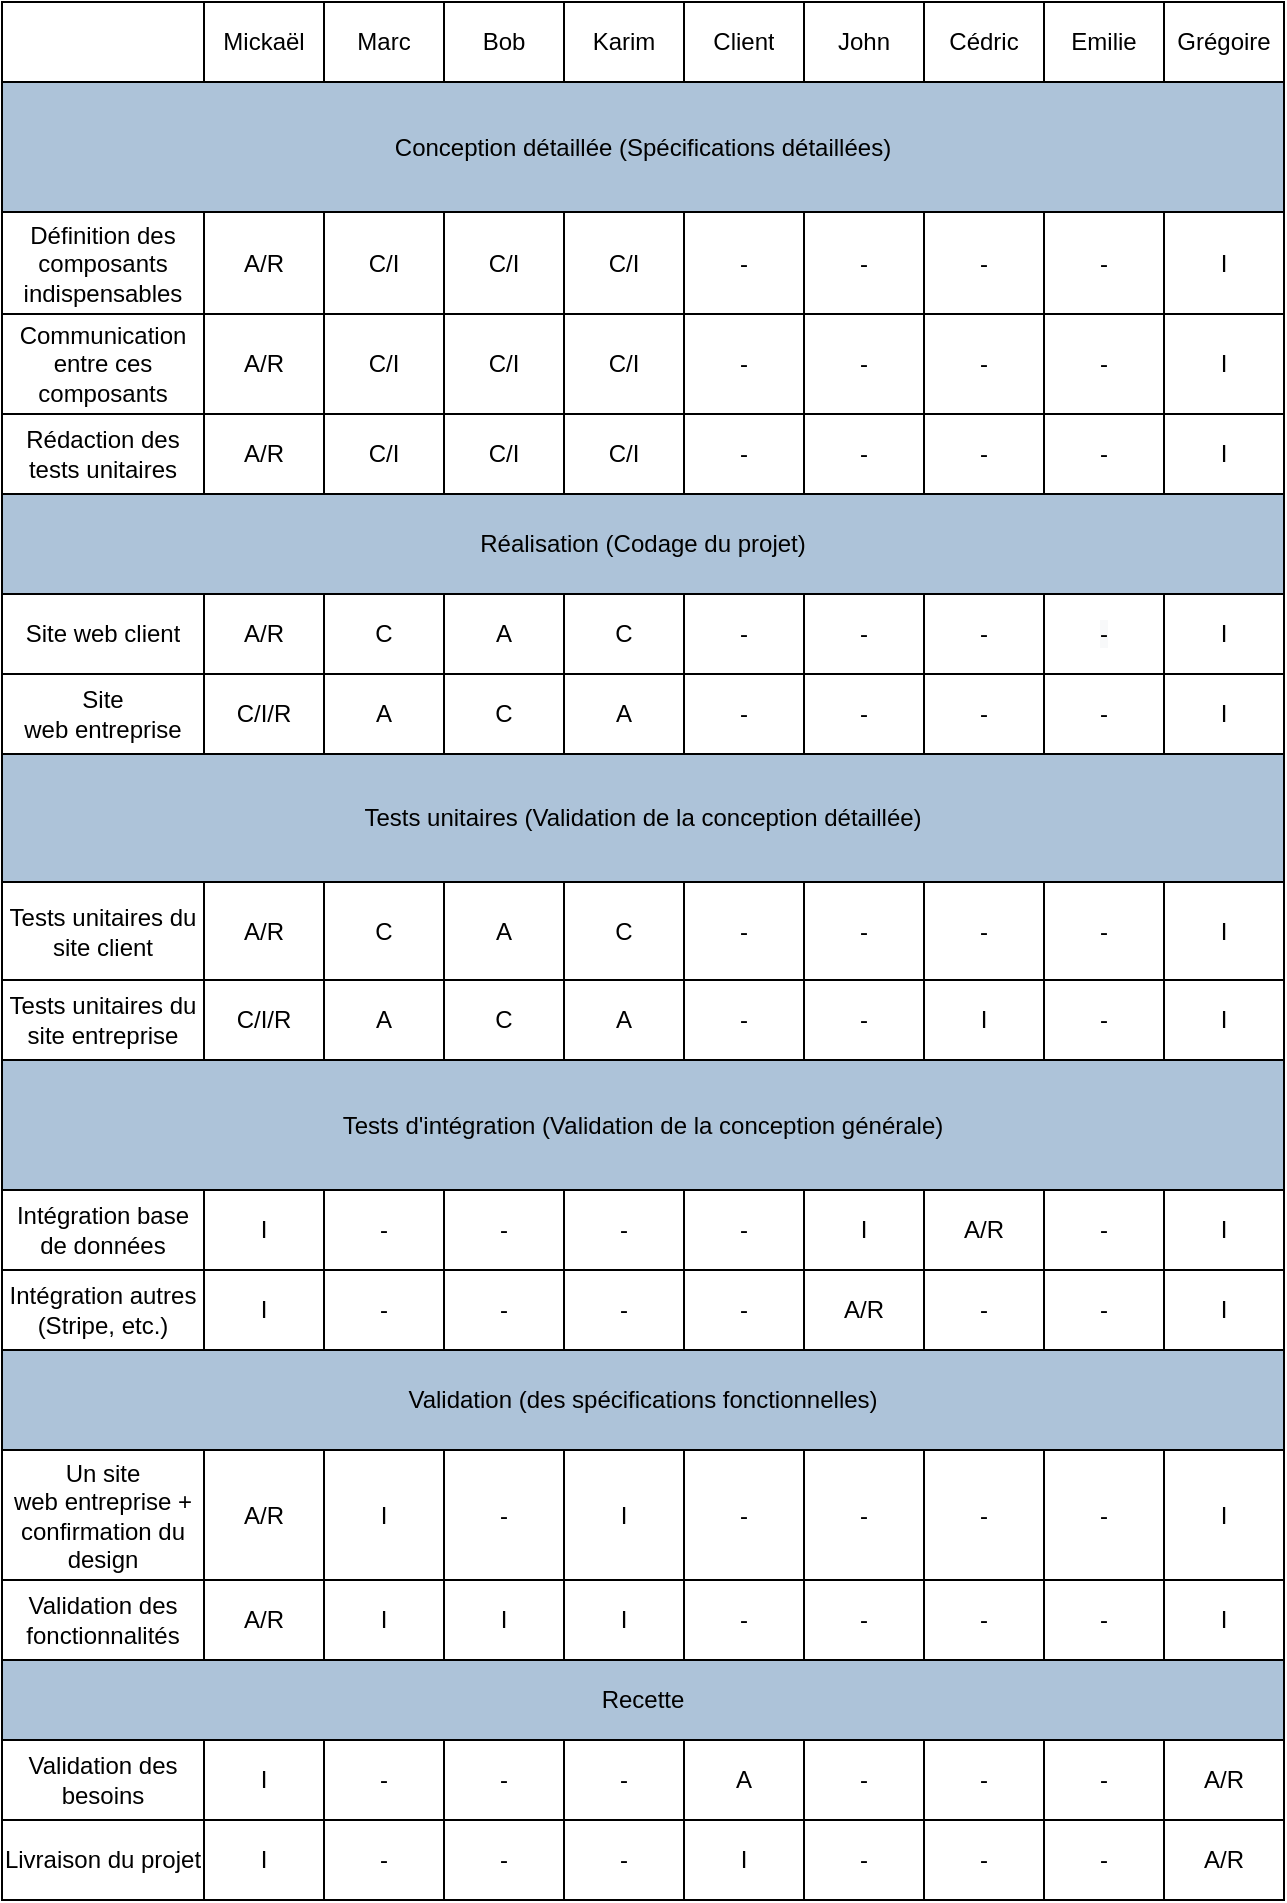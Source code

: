 <mxfile version="20.2.6" type="device"><diagram id="c_fWmjqT7uEemwiMFyLq" name="Page-1"><mxGraphModel dx="1426" dy="737" grid="1" gridSize="10" guides="1" tooltips="1" connect="1" arrows="1" fold="1" page="1" pageScale="1" pageWidth="827" pageHeight="1169" math="0" shadow="0"><root><mxCell id="0"/><mxCell id="1" parent="0"/><mxCell id="6HpvcPyseFSIWSNqaZhe-1" value="" style="shape=table;startSize=0;container=1;collapsible=0;childLayout=tableLayout;shadow=0;labelBackgroundColor=none;labelBorderColor=none;strokeColor=default;fillColor=default;gradientColor=none;" parent="1" vertex="1"><mxGeometry x="810" y="250" width="641" height="949" as="geometry"/></mxCell><mxCell id="6HpvcPyseFSIWSNqaZhe-2" value="" style="shape=tableRow;horizontal=0;startSize=0;swimlaneHead=0;swimlaneBody=0;top=0;left=0;bottom=0;right=0;collapsible=0;dropTarget=0;fillColor=none;points=[[0,0.5],[1,0.5]];portConstraint=eastwest;shadow=0;labelBackgroundColor=none;labelBorderColor=none;strokeColor=default;" parent="6HpvcPyseFSIWSNqaZhe-1" vertex="1"><mxGeometry width="641" height="40" as="geometry"/></mxCell><mxCell id="6HpvcPyseFSIWSNqaZhe-3" value="" style="shape=partialRectangle;html=1;whiteSpace=wrap;connectable=0;overflow=hidden;fillColor=none;top=0;left=0;bottom=0;right=0;pointerEvents=1;shadow=0;labelBackgroundColor=none;labelBorderColor=none;strokeColor=default;" parent="6HpvcPyseFSIWSNqaZhe-2" vertex="1"><mxGeometry width="101" height="40" as="geometry"><mxRectangle width="101" height="40" as="alternateBounds"/></mxGeometry></mxCell><mxCell id="6HpvcPyseFSIWSNqaZhe-4" value="Mickaël" style="shape=partialRectangle;html=1;whiteSpace=wrap;connectable=0;overflow=hidden;fillColor=none;top=0;left=0;bottom=0;right=0;pointerEvents=1;shadow=0;labelBackgroundColor=none;labelBorderColor=none;strokeColor=default;" parent="6HpvcPyseFSIWSNqaZhe-2" vertex="1"><mxGeometry x="101" width="60" height="40" as="geometry"><mxRectangle width="60" height="40" as="alternateBounds"/></mxGeometry></mxCell><mxCell id="6HpvcPyseFSIWSNqaZhe-5" value="Marc" style="shape=partialRectangle;html=1;whiteSpace=wrap;connectable=0;overflow=hidden;fillColor=none;top=0;left=0;bottom=0;right=0;pointerEvents=1;shadow=0;labelBackgroundColor=none;labelBorderColor=none;strokeColor=default;" parent="6HpvcPyseFSIWSNqaZhe-2" vertex="1"><mxGeometry x="161" width="60" height="40" as="geometry"><mxRectangle width="60" height="40" as="alternateBounds"/></mxGeometry></mxCell><mxCell id="u0S1juCkB-XjBlzqUa9h-21" value="Bob" style="shape=partialRectangle;html=1;whiteSpace=wrap;connectable=0;overflow=hidden;fillColor=none;top=0;left=0;bottom=0;right=0;pointerEvents=1;shadow=0;labelBackgroundColor=none;labelBorderColor=none;strokeColor=default;" parent="6HpvcPyseFSIWSNqaZhe-2" vertex="1"><mxGeometry x="221" width="60" height="40" as="geometry"><mxRectangle width="60" height="40" as="alternateBounds"/></mxGeometry></mxCell><mxCell id="u0S1juCkB-XjBlzqUa9h-1" value="Karim" style="shape=partialRectangle;html=1;whiteSpace=wrap;connectable=0;overflow=hidden;fillColor=none;top=0;left=0;bottom=0;right=0;pointerEvents=1;shadow=0;labelBackgroundColor=none;labelBorderColor=none;strokeColor=default;" parent="6HpvcPyseFSIWSNqaZhe-2" vertex="1"><mxGeometry x="281" width="60" height="40" as="geometry"><mxRectangle width="60" height="40" as="alternateBounds"/></mxGeometry></mxCell><mxCell id="6HpvcPyseFSIWSNqaZhe-6" value="Client" style="shape=partialRectangle;html=1;whiteSpace=wrap;connectable=0;overflow=hidden;fillColor=none;top=0;left=0;bottom=0;right=0;pointerEvents=1;shadow=0;labelBackgroundColor=none;labelBorderColor=none;strokeColor=default;" parent="6HpvcPyseFSIWSNqaZhe-2" vertex="1"><mxGeometry x="341" width="60" height="40" as="geometry"><mxRectangle width="60" height="40" as="alternateBounds"/></mxGeometry></mxCell><mxCell id="6HpvcPyseFSIWSNqaZhe-7" value="John" style="shape=partialRectangle;html=1;whiteSpace=wrap;connectable=0;overflow=hidden;fillColor=none;top=0;left=0;bottom=0;right=0;pointerEvents=1;shadow=0;labelBackgroundColor=none;labelBorderColor=none;strokeColor=default;" parent="6HpvcPyseFSIWSNqaZhe-2" vertex="1"><mxGeometry x="401" width="60" height="40" as="geometry"><mxRectangle width="60" height="40" as="alternateBounds"/></mxGeometry></mxCell><mxCell id="6HpvcPyseFSIWSNqaZhe-8" value="Cédric" style="shape=partialRectangle;html=1;whiteSpace=wrap;connectable=0;overflow=hidden;fillColor=none;top=0;left=0;bottom=0;right=0;pointerEvents=1;shadow=0;labelBackgroundColor=none;labelBorderColor=none;strokeColor=default;" parent="6HpvcPyseFSIWSNqaZhe-2" vertex="1"><mxGeometry x="461" width="60" height="40" as="geometry"><mxRectangle width="60" height="40" as="alternateBounds"/></mxGeometry></mxCell><mxCell id="6HpvcPyseFSIWSNqaZhe-9" value="Emilie" style="shape=partialRectangle;html=1;whiteSpace=wrap;connectable=0;overflow=hidden;fillColor=none;top=0;left=0;bottom=0;right=0;pointerEvents=1;shadow=0;labelBackgroundColor=none;labelBorderColor=none;strokeColor=default;" parent="6HpvcPyseFSIWSNqaZhe-2" vertex="1"><mxGeometry x="521" width="60" height="40" as="geometry"><mxRectangle width="60" height="40" as="alternateBounds"/></mxGeometry></mxCell><mxCell id="6HpvcPyseFSIWSNqaZhe-10" value="Grégoire" style="shape=partialRectangle;html=1;whiteSpace=wrap;connectable=0;overflow=hidden;fillColor=none;top=0;left=0;bottom=0;right=0;pointerEvents=1;shadow=0;labelBackgroundColor=none;labelBorderColor=none;strokeColor=default;" parent="6HpvcPyseFSIWSNqaZhe-2" vertex="1"><mxGeometry x="581" width="60" height="40" as="geometry"><mxRectangle width="60" height="40" as="alternateBounds"/></mxGeometry></mxCell><mxCell id="6HpvcPyseFSIWSNqaZhe-11" value="" style="shape=tableRow;horizontal=0;startSize=0;swimlaneHead=0;swimlaneBody=0;top=0;left=0;bottom=0;right=0;collapsible=0;dropTarget=0;fillColor=none;points=[[0,0.5],[1,0.5]];portConstraint=eastwest;shadow=0;labelBackgroundColor=none;labelBorderColor=none;strokeColor=default;" parent="6HpvcPyseFSIWSNqaZhe-1" vertex="1"><mxGeometry y="40" width="641" height="65" as="geometry"/></mxCell><mxCell id="6HpvcPyseFSIWSNqaZhe-12" value="&lt;span style=&quot;text-align: left;&quot;&gt;Conception détaillée (Spécifications détaillées)&lt;/span&gt;" style="shape=partialRectangle;html=1;whiteSpace=wrap;connectable=0;overflow=hidden;fillColor=#ADC3D9;top=1;left=1;bottom=1;right=1;pointerEvents=1;shadow=0;labelBackgroundColor=none;labelBorderColor=none;strokeColor=default;gradientColor=none;sketch=0;strokeWidth=1;perimeterSpacing=0;rowspan=1;colspan=10;" parent="6HpvcPyseFSIWSNqaZhe-11" vertex="1"><mxGeometry width="641" height="65" as="geometry"><mxRectangle width="101" height="65" as="alternateBounds"/></mxGeometry></mxCell><mxCell id="6HpvcPyseFSIWSNqaZhe-13" value="" style="shape=partialRectangle;html=1;whiteSpace=wrap;connectable=0;overflow=hidden;fillColor=#ADC3D9;top=1;left=1;bottom=1;right=1;pointerEvents=1;shadow=0;labelBackgroundColor=none;labelBorderColor=none;strokeColor=default;gradientColor=none;sketch=0;strokeWidth=1;perimeterSpacing=0;" parent="6HpvcPyseFSIWSNqaZhe-11" vertex="1" visible="0"><mxGeometry x="101" width="60" height="65" as="geometry"><mxRectangle width="60" height="65" as="alternateBounds"/></mxGeometry></mxCell><mxCell id="6HpvcPyseFSIWSNqaZhe-14" value="" style="shape=partialRectangle;html=1;whiteSpace=wrap;connectable=0;overflow=hidden;fillColor=#ADC3D9;top=1;left=1;bottom=1;right=1;pointerEvents=1;shadow=0;labelBackgroundColor=none;labelBorderColor=none;strokeColor=default;gradientColor=none;sketch=0;strokeWidth=1;perimeterSpacing=0;" parent="6HpvcPyseFSIWSNqaZhe-11" vertex="1" visible="0"><mxGeometry x="161" width="60" height="65" as="geometry"><mxRectangle width="60" height="65" as="alternateBounds"/></mxGeometry></mxCell><mxCell id="u0S1juCkB-XjBlzqUa9h-22" value="" style="shape=partialRectangle;html=1;whiteSpace=wrap;connectable=0;overflow=hidden;fillColor=#ADC3D9;top=1;left=1;bottom=1;right=1;pointerEvents=1;shadow=0;labelBackgroundColor=none;labelBorderColor=none;strokeColor=default;gradientColor=none;sketch=0;strokeWidth=1;perimeterSpacing=0;" parent="6HpvcPyseFSIWSNqaZhe-11" vertex="1" visible="0"><mxGeometry x="221" width="60" height="65" as="geometry"><mxRectangle width="60" height="65" as="alternateBounds"/></mxGeometry></mxCell><mxCell id="u0S1juCkB-XjBlzqUa9h-2" value="" style="shape=partialRectangle;html=1;whiteSpace=wrap;connectable=0;overflow=hidden;fillColor=#ADC3D9;top=1;left=1;bottom=1;right=1;pointerEvents=1;shadow=0;labelBackgroundColor=none;labelBorderColor=none;strokeColor=default;gradientColor=none;sketch=0;strokeWidth=1;perimeterSpacing=0;" parent="6HpvcPyseFSIWSNqaZhe-11" vertex="1" visible="0"><mxGeometry x="281" width="60" height="65" as="geometry"><mxRectangle width="60" height="65" as="alternateBounds"/></mxGeometry></mxCell><mxCell id="6HpvcPyseFSIWSNqaZhe-15" value="" style="shape=partialRectangle;html=1;whiteSpace=wrap;connectable=0;overflow=hidden;fillColor=#ADC3D9;top=1;left=1;bottom=1;right=1;pointerEvents=1;shadow=0;labelBackgroundColor=none;labelBorderColor=none;strokeColor=default;gradientColor=none;sketch=0;strokeWidth=1;perimeterSpacing=0;" parent="6HpvcPyseFSIWSNqaZhe-11" vertex="1" visible="0"><mxGeometry x="341" width="60" height="65" as="geometry"><mxRectangle width="60" height="65" as="alternateBounds"/></mxGeometry></mxCell><mxCell id="6HpvcPyseFSIWSNqaZhe-16" value="" style="shape=partialRectangle;html=1;whiteSpace=wrap;connectable=0;overflow=hidden;fillColor=#ADC3D9;top=1;left=1;bottom=1;right=1;pointerEvents=1;shadow=0;labelBackgroundColor=none;labelBorderColor=none;strokeColor=default;gradientColor=none;sketch=0;strokeWidth=1;perimeterSpacing=0;" parent="6HpvcPyseFSIWSNqaZhe-11" vertex="1" visible="0"><mxGeometry x="401" width="60" height="65" as="geometry"><mxRectangle width="60" height="65" as="alternateBounds"/></mxGeometry></mxCell><mxCell id="6HpvcPyseFSIWSNqaZhe-17" value="" style="shape=partialRectangle;html=1;whiteSpace=wrap;connectable=0;overflow=hidden;fillColor=#ADC3D9;top=1;left=1;bottom=1;right=1;pointerEvents=1;shadow=0;labelBackgroundColor=none;labelBorderColor=none;strokeColor=default;gradientColor=none;sketch=0;strokeWidth=1;perimeterSpacing=0;" parent="6HpvcPyseFSIWSNqaZhe-11" vertex="1" visible="0"><mxGeometry x="461" width="60" height="65" as="geometry"><mxRectangle width="60" height="65" as="alternateBounds"/></mxGeometry></mxCell><mxCell id="6HpvcPyseFSIWSNqaZhe-18" value="" style="shape=partialRectangle;html=1;whiteSpace=wrap;connectable=0;overflow=hidden;fillColor=#ADC3D9;top=1;left=1;bottom=1;right=1;pointerEvents=1;shadow=0;labelBackgroundColor=none;labelBorderColor=none;strokeColor=default;gradientColor=none;sketch=0;strokeWidth=1;perimeterSpacing=0;" parent="6HpvcPyseFSIWSNqaZhe-11" vertex="1" visible="0"><mxGeometry x="521" width="60" height="65" as="geometry"><mxRectangle width="60" height="65" as="alternateBounds"/></mxGeometry></mxCell><mxCell id="6HpvcPyseFSIWSNqaZhe-19" value="" style="shape=partialRectangle;html=1;whiteSpace=wrap;connectable=0;overflow=hidden;fillColor=#ADC3D9;top=1;left=1;bottom=1;right=1;pointerEvents=1;shadow=0;labelBackgroundColor=none;labelBorderColor=none;strokeColor=default;gradientColor=none;sketch=0;strokeWidth=1;perimeterSpacing=0;" parent="6HpvcPyseFSIWSNqaZhe-11" vertex="1" visible="0"><mxGeometry x="581" width="60" height="65" as="geometry"><mxRectangle width="60" height="65" as="alternateBounds"/></mxGeometry></mxCell><mxCell id="6HpvcPyseFSIWSNqaZhe-20" value="" style="shape=tableRow;horizontal=0;startSize=0;swimlaneHead=0;swimlaneBody=0;top=0;left=0;bottom=0;right=0;collapsible=0;dropTarget=0;fillColor=none;points=[[0,0.5],[1,0.5]];portConstraint=eastwest;shadow=0;labelBackgroundColor=none;labelBorderColor=none;strokeColor=default;" parent="6HpvcPyseFSIWSNqaZhe-1" vertex="1"><mxGeometry y="105" width="641" height="51" as="geometry"/></mxCell><mxCell id="6HpvcPyseFSIWSNqaZhe-21" value="&lt;span style=&quot;text-align: left;&quot;&gt;Définition des composants indispensables&lt;/span&gt;" style="shape=partialRectangle;html=1;whiteSpace=wrap;connectable=0;overflow=hidden;fillColor=none;top=0;left=0;bottom=0;right=0;pointerEvents=1;shadow=0;labelBackgroundColor=none;labelBorderColor=none;strokeColor=default;" parent="6HpvcPyseFSIWSNqaZhe-20" vertex="1"><mxGeometry width="101" height="51" as="geometry"><mxRectangle width="101" height="51" as="alternateBounds"/></mxGeometry></mxCell><mxCell id="6HpvcPyseFSIWSNqaZhe-22" value="A/R" style="shape=partialRectangle;html=1;whiteSpace=wrap;connectable=0;overflow=hidden;fillColor=none;top=0;left=0;bottom=0;right=0;pointerEvents=1;shadow=0;labelBackgroundColor=none;labelBorderColor=none;strokeColor=default;" parent="6HpvcPyseFSIWSNqaZhe-20" vertex="1"><mxGeometry x="101" width="60" height="51" as="geometry"><mxRectangle width="60" height="51" as="alternateBounds"/></mxGeometry></mxCell><mxCell id="6HpvcPyseFSIWSNqaZhe-23" value="C/I" style="shape=partialRectangle;html=1;whiteSpace=wrap;connectable=0;overflow=hidden;fillColor=none;top=0;left=0;bottom=0;right=0;pointerEvents=1;shadow=0;labelBackgroundColor=none;labelBorderColor=none;strokeColor=default;" parent="6HpvcPyseFSIWSNqaZhe-20" vertex="1"><mxGeometry x="161" width="60" height="51" as="geometry"><mxRectangle width="60" height="51" as="alternateBounds"/></mxGeometry></mxCell><mxCell id="u0S1juCkB-XjBlzqUa9h-23" value="C/I" style="shape=partialRectangle;html=1;whiteSpace=wrap;connectable=0;overflow=hidden;fillColor=none;top=0;left=0;bottom=0;right=0;pointerEvents=1;shadow=0;labelBackgroundColor=none;labelBorderColor=none;strokeColor=default;" parent="6HpvcPyseFSIWSNqaZhe-20" vertex="1"><mxGeometry x="221" width="60" height="51" as="geometry"><mxRectangle width="60" height="51" as="alternateBounds"/></mxGeometry></mxCell><mxCell id="u0S1juCkB-XjBlzqUa9h-3" value="C/I" style="shape=partialRectangle;html=1;whiteSpace=wrap;connectable=0;overflow=hidden;fillColor=none;top=0;left=0;bottom=0;right=0;pointerEvents=1;shadow=0;labelBackgroundColor=none;labelBorderColor=none;strokeColor=default;" parent="6HpvcPyseFSIWSNqaZhe-20" vertex="1"><mxGeometry x="281" width="60" height="51" as="geometry"><mxRectangle width="60" height="51" as="alternateBounds"/></mxGeometry></mxCell><mxCell id="6HpvcPyseFSIWSNqaZhe-24" value="-" style="shape=partialRectangle;html=1;whiteSpace=wrap;connectable=0;overflow=hidden;fillColor=none;top=0;left=0;bottom=0;right=0;pointerEvents=1;shadow=0;labelBackgroundColor=none;labelBorderColor=none;strokeColor=default;" parent="6HpvcPyseFSIWSNqaZhe-20" vertex="1"><mxGeometry x="341" width="60" height="51" as="geometry"><mxRectangle width="60" height="51" as="alternateBounds"/></mxGeometry></mxCell><mxCell id="6HpvcPyseFSIWSNqaZhe-25" value="-" style="shape=partialRectangle;html=1;whiteSpace=wrap;connectable=0;overflow=hidden;fillColor=none;top=0;left=0;bottom=0;right=0;pointerEvents=1;shadow=0;labelBackgroundColor=none;labelBorderColor=none;strokeColor=default;" parent="6HpvcPyseFSIWSNqaZhe-20" vertex="1"><mxGeometry x="401" width="60" height="51" as="geometry"><mxRectangle width="60" height="51" as="alternateBounds"/></mxGeometry></mxCell><mxCell id="6HpvcPyseFSIWSNqaZhe-26" value="-" style="shape=partialRectangle;html=1;whiteSpace=wrap;connectable=0;overflow=hidden;fillColor=none;top=0;left=0;bottom=0;right=0;pointerEvents=1;shadow=0;labelBackgroundColor=none;labelBorderColor=none;strokeColor=default;" parent="6HpvcPyseFSIWSNqaZhe-20" vertex="1"><mxGeometry x="461" width="60" height="51" as="geometry"><mxRectangle width="60" height="51" as="alternateBounds"/></mxGeometry></mxCell><mxCell id="6HpvcPyseFSIWSNqaZhe-27" value="-" style="shape=partialRectangle;html=1;whiteSpace=wrap;connectable=0;overflow=hidden;fillColor=none;top=0;left=0;bottom=0;right=0;pointerEvents=1;shadow=0;labelBackgroundColor=none;labelBorderColor=none;strokeColor=default;" parent="6HpvcPyseFSIWSNqaZhe-20" vertex="1"><mxGeometry x="521" width="60" height="51" as="geometry"><mxRectangle width="60" height="51" as="alternateBounds"/></mxGeometry></mxCell><mxCell id="6HpvcPyseFSIWSNqaZhe-28" value="I" style="shape=partialRectangle;html=1;whiteSpace=wrap;connectable=0;overflow=hidden;fillColor=none;top=0;left=0;bottom=0;right=0;pointerEvents=1;shadow=0;labelBackgroundColor=none;labelBorderColor=none;strokeColor=default;" parent="6HpvcPyseFSIWSNqaZhe-20" vertex="1"><mxGeometry x="581" width="60" height="51" as="geometry"><mxRectangle width="60" height="51" as="alternateBounds"/></mxGeometry></mxCell><mxCell id="6HpvcPyseFSIWSNqaZhe-29" value="" style="shape=tableRow;horizontal=0;startSize=0;swimlaneHead=0;swimlaneBody=0;top=0;left=0;bottom=0;right=0;collapsible=0;dropTarget=0;fillColor=none;points=[[0,0.5],[1,0.5]];portConstraint=eastwest;shadow=0;labelBackgroundColor=none;labelBorderColor=none;strokeColor=default;" parent="6HpvcPyseFSIWSNqaZhe-1" vertex="1"><mxGeometry y="156" width="641" height="50" as="geometry"/></mxCell><mxCell id="6HpvcPyseFSIWSNqaZhe-30" value="&lt;span style=&quot;text-align: left;&quot;&gt;Communication entre ces composants&lt;/span&gt;" style="shape=partialRectangle;html=1;whiteSpace=wrap;connectable=0;overflow=hidden;fillColor=none;top=0;left=0;bottom=0;right=0;pointerEvents=1;shadow=0;labelBackgroundColor=none;labelBorderColor=none;strokeColor=default;" parent="6HpvcPyseFSIWSNqaZhe-29" vertex="1"><mxGeometry width="101" height="50" as="geometry"><mxRectangle width="101" height="50" as="alternateBounds"/></mxGeometry></mxCell><mxCell id="6HpvcPyseFSIWSNqaZhe-31" value="A/R" style="shape=partialRectangle;html=1;whiteSpace=wrap;connectable=0;overflow=hidden;fillColor=none;top=0;left=0;bottom=0;right=0;pointerEvents=1;shadow=0;labelBackgroundColor=none;labelBorderColor=none;strokeColor=default;" parent="6HpvcPyseFSIWSNqaZhe-29" vertex="1"><mxGeometry x="101" width="60" height="50" as="geometry"><mxRectangle width="60" height="50" as="alternateBounds"/></mxGeometry></mxCell><mxCell id="6HpvcPyseFSIWSNqaZhe-32" value="C/I" style="shape=partialRectangle;html=1;whiteSpace=wrap;connectable=0;overflow=hidden;fillColor=none;top=0;left=0;bottom=0;right=0;pointerEvents=1;shadow=0;labelBackgroundColor=none;labelBorderColor=none;strokeColor=default;" parent="6HpvcPyseFSIWSNqaZhe-29" vertex="1"><mxGeometry x="161" width="60" height="50" as="geometry"><mxRectangle width="60" height="50" as="alternateBounds"/></mxGeometry></mxCell><mxCell id="u0S1juCkB-XjBlzqUa9h-24" value="C/I" style="shape=partialRectangle;html=1;whiteSpace=wrap;connectable=0;overflow=hidden;fillColor=none;top=0;left=0;bottom=0;right=0;pointerEvents=1;shadow=0;labelBackgroundColor=none;labelBorderColor=none;strokeColor=default;" parent="6HpvcPyseFSIWSNqaZhe-29" vertex="1"><mxGeometry x="221" width="60" height="50" as="geometry"><mxRectangle width="60" height="50" as="alternateBounds"/></mxGeometry></mxCell><mxCell id="u0S1juCkB-XjBlzqUa9h-4" value="C/I" style="shape=partialRectangle;html=1;whiteSpace=wrap;connectable=0;overflow=hidden;fillColor=none;top=0;left=0;bottom=0;right=0;pointerEvents=1;shadow=0;labelBackgroundColor=none;labelBorderColor=none;strokeColor=default;" parent="6HpvcPyseFSIWSNqaZhe-29" vertex="1"><mxGeometry x="281" width="60" height="50" as="geometry"><mxRectangle width="60" height="50" as="alternateBounds"/></mxGeometry></mxCell><mxCell id="6HpvcPyseFSIWSNqaZhe-33" value="-" style="shape=partialRectangle;html=1;whiteSpace=wrap;connectable=0;overflow=hidden;fillColor=none;top=0;left=0;bottom=0;right=0;pointerEvents=1;shadow=0;labelBackgroundColor=none;labelBorderColor=none;strokeColor=default;" parent="6HpvcPyseFSIWSNqaZhe-29" vertex="1"><mxGeometry x="341" width="60" height="50" as="geometry"><mxRectangle width="60" height="50" as="alternateBounds"/></mxGeometry></mxCell><mxCell id="6HpvcPyseFSIWSNqaZhe-34" value="-" style="shape=partialRectangle;html=1;whiteSpace=wrap;connectable=0;overflow=hidden;fillColor=none;top=0;left=0;bottom=0;right=0;pointerEvents=1;shadow=0;labelBackgroundColor=none;labelBorderColor=none;strokeColor=default;" parent="6HpvcPyseFSIWSNqaZhe-29" vertex="1"><mxGeometry x="401" width="60" height="50" as="geometry"><mxRectangle width="60" height="50" as="alternateBounds"/></mxGeometry></mxCell><mxCell id="6HpvcPyseFSIWSNqaZhe-35" value="-" style="shape=partialRectangle;html=1;whiteSpace=wrap;connectable=0;overflow=hidden;fillColor=none;top=0;left=0;bottom=0;right=0;pointerEvents=1;shadow=0;labelBackgroundColor=none;labelBorderColor=none;strokeColor=default;" parent="6HpvcPyseFSIWSNqaZhe-29" vertex="1"><mxGeometry x="461" width="60" height="50" as="geometry"><mxRectangle width="60" height="50" as="alternateBounds"/></mxGeometry></mxCell><mxCell id="6HpvcPyseFSIWSNqaZhe-36" value="-" style="shape=partialRectangle;html=1;whiteSpace=wrap;connectable=0;overflow=hidden;fillColor=none;top=0;left=0;bottom=0;right=0;pointerEvents=1;shadow=0;labelBackgroundColor=none;labelBorderColor=none;strokeColor=default;" parent="6HpvcPyseFSIWSNqaZhe-29" vertex="1"><mxGeometry x="521" width="60" height="50" as="geometry"><mxRectangle width="60" height="50" as="alternateBounds"/></mxGeometry></mxCell><mxCell id="6HpvcPyseFSIWSNqaZhe-37" value="I" style="shape=partialRectangle;html=1;whiteSpace=wrap;connectable=0;overflow=hidden;fillColor=none;top=0;left=0;bottom=0;right=0;pointerEvents=1;shadow=0;labelBackgroundColor=none;labelBorderColor=none;strokeColor=default;" parent="6HpvcPyseFSIWSNqaZhe-29" vertex="1"><mxGeometry x="581" width="60" height="50" as="geometry"><mxRectangle width="60" height="50" as="alternateBounds"/></mxGeometry></mxCell><mxCell id="6HpvcPyseFSIWSNqaZhe-38" value="" style="shape=tableRow;horizontal=0;startSize=0;swimlaneHead=0;swimlaneBody=0;top=0;left=0;bottom=0;right=0;collapsible=0;dropTarget=0;fillColor=none;points=[[0,0.5],[1,0.5]];portConstraint=eastwest;shadow=0;labelBackgroundColor=none;labelBorderColor=none;strokeColor=default;" parent="6HpvcPyseFSIWSNqaZhe-1" vertex="1"><mxGeometry y="206" width="641" height="40" as="geometry"/></mxCell><mxCell id="6HpvcPyseFSIWSNqaZhe-39" value="&lt;span style=&quot;text-align: left;&quot;&gt;Rédaction des tests unitaires&lt;/span&gt;" style="shape=partialRectangle;html=1;whiteSpace=wrap;connectable=0;overflow=hidden;fillColor=none;top=0;left=0;bottom=0;right=0;pointerEvents=1;shadow=0;labelBackgroundColor=none;labelBorderColor=none;strokeColor=default;" parent="6HpvcPyseFSIWSNqaZhe-38" vertex="1"><mxGeometry width="101" height="40" as="geometry"><mxRectangle width="101" height="40" as="alternateBounds"/></mxGeometry></mxCell><mxCell id="6HpvcPyseFSIWSNqaZhe-40" value="A/R" style="shape=partialRectangle;html=1;whiteSpace=wrap;connectable=0;overflow=hidden;fillColor=none;top=0;left=0;bottom=0;right=0;pointerEvents=1;shadow=0;labelBackgroundColor=none;labelBorderColor=none;strokeColor=default;" parent="6HpvcPyseFSIWSNqaZhe-38" vertex="1"><mxGeometry x="101" width="60" height="40" as="geometry"><mxRectangle width="60" height="40" as="alternateBounds"/></mxGeometry></mxCell><mxCell id="6HpvcPyseFSIWSNqaZhe-41" value="C/I" style="shape=partialRectangle;html=1;whiteSpace=wrap;connectable=0;overflow=hidden;fillColor=none;top=0;left=0;bottom=0;right=0;pointerEvents=1;shadow=0;labelBackgroundColor=none;labelBorderColor=none;strokeColor=default;" parent="6HpvcPyseFSIWSNqaZhe-38" vertex="1"><mxGeometry x="161" width="60" height="40" as="geometry"><mxRectangle width="60" height="40" as="alternateBounds"/></mxGeometry></mxCell><mxCell id="u0S1juCkB-XjBlzqUa9h-25" value="C/I" style="shape=partialRectangle;html=1;whiteSpace=wrap;connectable=0;overflow=hidden;fillColor=none;top=0;left=0;bottom=0;right=0;pointerEvents=1;shadow=0;labelBackgroundColor=none;labelBorderColor=none;strokeColor=default;" parent="6HpvcPyseFSIWSNqaZhe-38" vertex="1"><mxGeometry x="221" width="60" height="40" as="geometry"><mxRectangle width="60" height="40" as="alternateBounds"/></mxGeometry></mxCell><mxCell id="u0S1juCkB-XjBlzqUa9h-5" value="C/I" style="shape=partialRectangle;html=1;whiteSpace=wrap;connectable=0;overflow=hidden;fillColor=none;top=0;left=0;bottom=0;right=0;pointerEvents=1;shadow=0;labelBackgroundColor=none;labelBorderColor=none;strokeColor=default;" parent="6HpvcPyseFSIWSNqaZhe-38" vertex="1"><mxGeometry x="281" width="60" height="40" as="geometry"><mxRectangle width="60" height="40" as="alternateBounds"/></mxGeometry></mxCell><mxCell id="6HpvcPyseFSIWSNqaZhe-42" value="-" style="shape=partialRectangle;html=1;whiteSpace=wrap;connectable=0;overflow=hidden;fillColor=none;top=0;left=0;bottom=0;right=0;pointerEvents=1;shadow=0;labelBackgroundColor=none;labelBorderColor=none;strokeColor=default;" parent="6HpvcPyseFSIWSNqaZhe-38" vertex="1"><mxGeometry x="341" width="60" height="40" as="geometry"><mxRectangle width="60" height="40" as="alternateBounds"/></mxGeometry></mxCell><mxCell id="6HpvcPyseFSIWSNqaZhe-43" value="-" style="shape=partialRectangle;html=1;whiteSpace=wrap;connectable=0;overflow=hidden;fillColor=none;top=0;left=0;bottom=0;right=0;pointerEvents=1;shadow=0;labelBackgroundColor=none;labelBorderColor=none;strokeColor=default;" parent="6HpvcPyseFSIWSNqaZhe-38" vertex="1"><mxGeometry x="401" width="60" height="40" as="geometry"><mxRectangle width="60" height="40" as="alternateBounds"/></mxGeometry></mxCell><mxCell id="6HpvcPyseFSIWSNqaZhe-44" value="-" style="shape=partialRectangle;html=1;whiteSpace=wrap;connectable=0;overflow=hidden;fillColor=none;top=0;left=0;bottom=0;right=0;pointerEvents=1;shadow=0;labelBackgroundColor=none;labelBorderColor=none;strokeColor=default;" parent="6HpvcPyseFSIWSNqaZhe-38" vertex="1"><mxGeometry x="461" width="60" height="40" as="geometry"><mxRectangle width="60" height="40" as="alternateBounds"/></mxGeometry></mxCell><mxCell id="6HpvcPyseFSIWSNqaZhe-45" value="-" style="shape=partialRectangle;html=1;whiteSpace=wrap;connectable=0;overflow=hidden;fillColor=none;top=0;left=0;bottom=0;right=0;pointerEvents=1;shadow=0;labelBackgroundColor=none;labelBorderColor=none;strokeColor=default;" parent="6HpvcPyseFSIWSNqaZhe-38" vertex="1"><mxGeometry x="521" width="60" height="40" as="geometry"><mxRectangle width="60" height="40" as="alternateBounds"/></mxGeometry></mxCell><mxCell id="6HpvcPyseFSIWSNqaZhe-46" value="I" style="shape=partialRectangle;html=1;whiteSpace=wrap;connectable=0;overflow=hidden;fillColor=none;top=0;left=0;bottom=0;right=0;pointerEvents=1;shadow=0;labelBackgroundColor=none;labelBorderColor=none;strokeColor=default;" parent="6HpvcPyseFSIWSNqaZhe-38" vertex="1"><mxGeometry x="581" width="60" height="40" as="geometry"><mxRectangle width="60" height="40" as="alternateBounds"/></mxGeometry></mxCell><mxCell id="6HpvcPyseFSIWSNqaZhe-47" value="" style="shape=tableRow;horizontal=0;startSize=0;swimlaneHead=0;swimlaneBody=0;top=0;left=0;bottom=0;right=0;collapsible=0;dropTarget=0;fillColor=none;points=[[0,0.5],[1,0.5]];portConstraint=eastwest;shadow=0;labelBackgroundColor=none;labelBorderColor=none;strokeColor=default;" parent="6HpvcPyseFSIWSNqaZhe-1" vertex="1"><mxGeometry y="246" width="641" height="50" as="geometry"/></mxCell><mxCell id="6HpvcPyseFSIWSNqaZhe-48" value="&lt;span style=&quot;text-align: left;&quot;&gt;Réalisation (Codage du projet)&lt;/span&gt;" style="shape=partialRectangle;html=1;whiteSpace=wrap;connectable=0;overflow=hidden;fillColor=#ADC3D9;top=1;left=1;bottom=1;right=1;pointerEvents=1;shadow=0;labelBackgroundColor=none;labelBorderColor=none;strokeColor=default;gradientColor=none;sketch=0;strokeWidth=1;perimeterSpacing=0;rowspan=1;colspan=10;" parent="6HpvcPyseFSIWSNqaZhe-47" vertex="1"><mxGeometry width="641" height="50" as="geometry"><mxRectangle width="101" height="50" as="alternateBounds"/></mxGeometry></mxCell><mxCell id="6HpvcPyseFSIWSNqaZhe-49" value="" style="shape=partialRectangle;html=1;whiteSpace=wrap;connectable=0;overflow=hidden;fillColor=#ADC3D9;top=1;left=1;bottom=1;right=1;pointerEvents=1;shadow=0;labelBackgroundColor=none;labelBorderColor=none;strokeColor=default;gradientColor=none;sketch=0;strokeWidth=1;perimeterSpacing=0;" parent="6HpvcPyseFSIWSNqaZhe-47" vertex="1" visible="0"><mxGeometry x="101" width="60" height="50" as="geometry"><mxRectangle width="60" height="50" as="alternateBounds"/></mxGeometry></mxCell><mxCell id="6HpvcPyseFSIWSNqaZhe-50" value="" style="shape=partialRectangle;html=1;whiteSpace=wrap;connectable=0;overflow=hidden;fillColor=#ADC3D9;top=1;left=1;bottom=1;right=1;pointerEvents=1;shadow=0;labelBackgroundColor=none;labelBorderColor=none;strokeColor=default;gradientColor=none;sketch=0;strokeWidth=1;perimeterSpacing=0;" parent="6HpvcPyseFSIWSNqaZhe-47" vertex="1" visible="0"><mxGeometry x="161" width="60" height="50" as="geometry"><mxRectangle width="60" height="50" as="alternateBounds"/></mxGeometry></mxCell><mxCell id="u0S1juCkB-XjBlzqUa9h-26" value="" style="shape=partialRectangle;html=1;whiteSpace=wrap;connectable=0;overflow=hidden;fillColor=#ADC3D9;top=1;left=1;bottom=1;right=1;pointerEvents=1;shadow=0;labelBackgroundColor=none;labelBorderColor=none;strokeColor=default;gradientColor=none;sketch=0;strokeWidth=1;perimeterSpacing=0;" parent="6HpvcPyseFSIWSNqaZhe-47" vertex="1" visible="0"><mxGeometry x="221" width="60" height="50" as="geometry"><mxRectangle width="60" height="50" as="alternateBounds"/></mxGeometry></mxCell><mxCell id="u0S1juCkB-XjBlzqUa9h-6" value="" style="shape=partialRectangle;html=1;whiteSpace=wrap;connectable=0;overflow=hidden;fillColor=#ADC3D9;top=1;left=1;bottom=1;right=1;pointerEvents=1;shadow=0;labelBackgroundColor=none;labelBorderColor=none;strokeColor=default;gradientColor=none;sketch=0;strokeWidth=1;perimeterSpacing=0;" parent="6HpvcPyseFSIWSNqaZhe-47" vertex="1" visible="0"><mxGeometry x="281" width="60" height="50" as="geometry"><mxRectangle width="60" height="50" as="alternateBounds"/></mxGeometry></mxCell><mxCell id="6HpvcPyseFSIWSNqaZhe-51" value="" style="shape=partialRectangle;html=1;whiteSpace=wrap;connectable=0;overflow=hidden;fillColor=#ADC3D9;top=1;left=1;bottom=1;right=1;pointerEvents=1;shadow=0;labelBackgroundColor=none;labelBorderColor=none;strokeColor=default;gradientColor=none;sketch=0;strokeWidth=1;perimeterSpacing=0;" parent="6HpvcPyseFSIWSNqaZhe-47" vertex="1" visible="0"><mxGeometry x="341" width="60" height="50" as="geometry"><mxRectangle width="60" height="50" as="alternateBounds"/></mxGeometry></mxCell><mxCell id="6HpvcPyseFSIWSNqaZhe-52" value="" style="shape=partialRectangle;html=1;whiteSpace=wrap;connectable=0;overflow=hidden;fillColor=#ADC3D9;top=1;left=1;bottom=1;right=1;pointerEvents=1;shadow=0;labelBackgroundColor=none;labelBorderColor=none;strokeColor=default;gradientColor=none;sketch=0;strokeWidth=1;perimeterSpacing=0;" parent="6HpvcPyseFSIWSNqaZhe-47" vertex="1" visible="0"><mxGeometry x="401" width="60" height="50" as="geometry"><mxRectangle width="60" height="50" as="alternateBounds"/></mxGeometry></mxCell><mxCell id="6HpvcPyseFSIWSNqaZhe-53" value="" style="shape=partialRectangle;html=1;whiteSpace=wrap;connectable=0;overflow=hidden;fillColor=#ADC3D9;top=1;left=1;bottom=1;right=1;pointerEvents=1;shadow=0;labelBackgroundColor=none;labelBorderColor=none;strokeColor=default;gradientColor=none;sketch=0;strokeWidth=1;perimeterSpacing=0;" parent="6HpvcPyseFSIWSNqaZhe-47" vertex="1" visible="0"><mxGeometry x="461" width="60" height="50" as="geometry"><mxRectangle width="60" height="50" as="alternateBounds"/></mxGeometry></mxCell><mxCell id="6HpvcPyseFSIWSNqaZhe-54" value="" style="shape=partialRectangle;html=1;whiteSpace=wrap;connectable=0;overflow=hidden;fillColor=#ADC3D9;top=1;left=1;bottom=1;right=1;pointerEvents=1;shadow=0;labelBackgroundColor=none;labelBorderColor=none;strokeColor=default;gradientColor=none;sketch=0;strokeWidth=1;perimeterSpacing=0;" parent="6HpvcPyseFSIWSNqaZhe-47" vertex="1" visible="0"><mxGeometry x="521" width="60" height="50" as="geometry"><mxRectangle width="60" height="50" as="alternateBounds"/></mxGeometry></mxCell><mxCell id="6HpvcPyseFSIWSNqaZhe-55" value="" style="shape=partialRectangle;html=1;whiteSpace=wrap;connectable=0;overflow=hidden;fillColor=#ADC3D9;top=1;left=1;bottom=1;right=1;pointerEvents=1;shadow=0;labelBackgroundColor=none;labelBorderColor=none;strokeColor=default;gradientColor=none;sketch=0;strokeWidth=1;perimeterSpacing=0;" parent="6HpvcPyseFSIWSNqaZhe-47" vertex="1" visible="0"><mxGeometry x="581" width="60" height="50" as="geometry"><mxRectangle width="60" height="50" as="alternateBounds"/></mxGeometry></mxCell><mxCell id="6HpvcPyseFSIWSNqaZhe-56" value="" style="shape=tableRow;horizontal=0;startSize=0;swimlaneHead=0;swimlaneBody=0;top=0;left=0;bottom=0;right=0;collapsible=0;dropTarget=0;fillColor=none;points=[[0,0.5],[1,0.5]];portConstraint=eastwest;shadow=0;labelBackgroundColor=none;labelBorderColor=none;strokeColor=default;" parent="6HpvcPyseFSIWSNqaZhe-1" vertex="1"><mxGeometry y="296" width="641" height="40" as="geometry"/></mxCell><mxCell id="6HpvcPyseFSIWSNqaZhe-57" value="&lt;span style=&quot;text-align: left;&quot;&gt;Site web client&lt;/span&gt;" style="shape=partialRectangle;html=1;whiteSpace=wrap;connectable=0;overflow=hidden;fillColor=none;top=0;left=0;bottom=0;right=0;pointerEvents=1;shadow=0;labelBackgroundColor=none;labelBorderColor=none;strokeColor=default;" parent="6HpvcPyseFSIWSNqaZhe-56" vertex="1"><mxGeometry width="101" height="40" as="geometry"><mxRectangle width="101" height="40" as="alternateBounds"/></mxGeometry></mxCell><mxCell id="6HpvcPyseFSIWSNqaZhe-58" value="A/R" style="shape=partialRectangle;html=1;whiteSpace=wrap;connectable=0;overflow=hidden;fillColor=none;top=0;left=0;bottom=0;right=0;pointerEvents=1;shadow=0;labelBackgroundColor=none;labelBorderColor=none;strokeColor=default;" parent="6HpvcPyseFSIWSNqaZhe-56" vertex="1"><mxGeometry x="101" width="60" height="40" as="geometry"><mxRectangle width="60" height="40" as="alternateBounds"/></mxGeometry></mxCell><mxCell id="6HpvcPyseFSIWSNqaZhe-59" value="C" style="shape=partialRectangle;html=1;whiteSpace=wrap;connectable=0;overflow=hidden;fillColor=none;top=0;left=0;bottom=0;right=0;pointerEvents=1;shadow=0;labelBackgroundColor=none;labelBorderColor=none;strokeColor=default;" parent="6HpvcPyseFSIWSNqaZhe-56" vertex="1"><mxGeometry x="161" width="60" height="40" as="geometry"><mxRectangle width="60" height="40" as="alternateBounds"/></mxGeometry></mxCell><mxCell id="u0S1juCkB-XjBlzqUa9h-27" value="A" style="shape=partialRectangle;html=1;whiteSpace=wrap;connectable=0;overflow=hidden;fillColor=none;top=0;left=0;bottom=0;right=0;pointerEvents=1;shadow=0;labelBackgroundColor=none;labelBorderColor=none;strokeColor=default;" parent="6HpvcPyseFSIWSNqaZhe-56" vertex="1"><mxGeometry x="221" width="60" height="40" as="geometry"><mxRectangle width="60" height="40" as="alternateBounds"/></mxGeometry></mxCell><mxCell id="u0S1juCkB-XjBlzqUa9h-7" value="C" style="shape=partialRectangle;html=1;whiteSpace=wrap;connectable=0;overflow=hidden;fillColor=none;top=0;left=0;bottom=0;right=0;pointerEvents=1;shadow=0;labelBackgroundColor=none;labelBorderColor=none;strokeColor=default;" parent="6HpvcPyseFSIWSNqaZhe-56" vertex="1"><mxGeometry x="281" width="60" height="40" as="geometry"><mxRectangle width="60" height="40" as="alternateBounds"/></mxGeometry></mxCell><mxCell id="6HpvcPyseFSIWSNqaZhe-60" value="-" style="shape=partialRectangle;html=1;whiteSpace=wrap;connectable=0;overflow=hidden;fillColor=none;top=0;left=0;bottom=0;right=0;pointerEvents=1;shadow=0;labelBackgroundColor=none;labelBorderColor=none;strokeColor=default;" parent="6HpvcPyseFSIWSNqaZhe-56" vertex="1"><mxGeometry x="341" width="60" height="40" as="geometry"><mxRectangle width="60" height="40" as="alternateBounds"/></mxGeometry></mxCell><mxCell id="6HpvcPyseFSIWSNqaZhe-61" value="-" style="shape=partialRectangle;html=1;whiteSpace=wrap;connectable=0;overflow=hidden;fillColor=none;top=0;left=0;bottom=0;right=0;pointerEvents=1;shadow=0;labelBackgroundColor=none;labelBorderColor=none;strokeColor=default;" parent="6HpvcPyseFSIWSNqaZhe-56" vertex="1"><mxGeometry x="401" width="60" height="40" as="geometry"><mxRectangle width="60" height="40" as="alternateBounds"/></mxGeometry></mxCell><mxCell id="6HpvcPyseFSIWSNqaZhe-62" value="-" style="shape=partialRectangle;html=1;whiteSpace=wrap;connectable=0;overflow=hidden;fillColor=none;top=0;left=0;bottom=0;right=0;pointerEvents=1;shadow=0;labelBackgroundColor=none;labelBorderColor=none;strokeColor=default;" parent="6HpvcPyseFSIWSNqaZhe-56" vertex="1"><mxGeometry x="461" width="60" height="40" as="geometry"><mxRectangle width="60" height="40" as="alternateBounds"/></mxGeometry></mxCell><mxCell id="6HpvcPyseFSIWSNqaZhe-63" value="&lt;meta charset=&quot;utf-8&quot;&gt;&lt;span style=&quot;color: rgb(0, 0, 0); font-family: Helvetica; font-size: 12px; font-style: normal; font-variant-ligatures: normal; font-variant-caps: normal; font-weight: 400; letter-spacing: normal; orphans: 2; text-align: center; text-indent: 0px; text-transform: none; widows: 2; word-spacing: 0px; -webkit-text-stroke-width: 0px; background-color: rgb(248, 249, 250); text-decoration-thickness: initial; text-decoration-style: initial; text-decoration-color: initial; float: none; display: inline !important;&quot;&gt;-&lt;/span&gt;" style="shape=partialRectangle;html=1;whiteSpace=wrap;connectable=0;overflow=hidden;fillColor=none;top=0;left=0;bottom=0;right=0;pointerEvents=1;shadow=0;labelBackgroundColor=none;labelBorderColor=none;strokeColor=default;" parent="6HpvcPyseFSIWSNqaZhe-56" vertex="1"><mxGeometry x="521" width="60" height="40" as="geometry"><mxRectangle width="60" height="40" as="alternateBounds"/></mxGeometry></mxCell><mxCell id="6HpvcPyseFSIWSNqaZhe-64" value="I" style="shape=partialRectangle;html=1;whiteSpace=wrap;connectable=0;overflow=hidden;fillColor=none;top=0;left=0;bottom=0;right=0;pointerEvents=1;shadow=0;labelBackgroundColor=none;labelBorderColor=none;strokeColor=default;" parent="6HpvcPyseFSIWSNqaZhe-56" vertex="1"><mxGeometry x="581" width="60" height="40" as="geometry"><mxRectangle width="60" height="40" as="alternateBounds"/></mxGeometry></mxCell><mxCell id="6HpvcPyseFSIWSNqaZhe-65" value="" style="shape=tableRow;horizontal=0;startSize=0;swimlaneHead=0;swimlaneBody=0;top=0;left=0;bottom=0;right=0;collapsible=0;dropTarget=0;fillColor=none;points=[[0,0.5],[1,0.5]];portConstraint=eastwest;shadow=0;labelBackgroundColor=none;labelBorderColor=none;strokeColor=default;" parent="6HpvcPyseFSIWSNqaZhe-1" vertex="1"><mxGeometry y="336" width="641" height="40" as="geometry"/></mxCell><mxCell id="6HpvcPyseFSIWSNqaZhe-66" value="&lt;span style=&quot;text-align: left;&quot;&gt;Site web&amp;nbsp;&lt;/span&gt;&lt;span style=&quot;text-align: left;&quot;&gt;entreprise&lt;/span&gt;" style="shape=partialRectangle;html=1;whiteSpace=wrap;connectable=0;overflow=hidden;fillColor=none;top=0;left=0;bottom=0;right=0;pointerEvents=1;shadow=0;labelBackgroundColor=none;labelBorderColor=none;strokeColor=default;" parent="6HpvcPyseFSIWSNqaZhe-65" vertex="1"><mxGeometry width="101" height="40" as="geometry"><mxRectangle width="101" height="40" as="alternateBounds"/></mxGeometry></mxCell><mxCell id="6HpvcPyseFSIWSNqaZhe-67" value="C/I/R" style="shape=partialRectangle;html=1;whiteSpace=wrap;connectable=0;overflow=hidden;fillColor=none;top=0;left=0;bottom=0;right=0;pointerEvents=1;shadow=0;labelBackgroundColor=none;labelBorderColor=none;strokeColor=default;" parent="6HpvcPyseFSIWSNqaZhe-65" vertex="1"><mxGeometry x="101" width="60" height="40" as="geometry"><mxRectangle width="60" height="40" as="alternateBounds"/></mxGeometry></mxCell><mxCell id="6HpvcPyseFSIWSNqaZhe-68" value="A" style="shape=partialRectangle;html=1;whiteSpace=wrap;connectable=0;overflow=hidden;fillColor=none;top=0;left=0;bottom=0;right=0;pointerEvents=1;shadow=0;labelBackgroundColor=none;labelBorderColor=none;strokeColor=default;" parent="6HpvcPyseFSIWSNqaZhe-65" vertex="1"><mxGeometry x="161" width="60" height="40" as="geometry"><mxRectangle width="60" height="40" as="alternateBounds"/></mxGeometry></mxCell><mxCell id="u0S1juCkB-XjBlzqUa9h-28" value="C" style="shape=partialRectangle;html=1;whiteSpace=wrap;connectable=0;overflow=hidden;fillColor=none;top=0;left=0;bottom=0;right=0;pointerEvents=1;shadow=0;labelBackgroundColor=none;labelBorderColor=none;strokeColor=default;" parent="6HpvcPyseFSIWSNqaZhe-65" vertex="1"><mxGeometry x="221" width="60" height="40" as="geometry"><mxRectangle width="60" height="40" as="alternateBounds"/></mxGeometry></mxCell><mxCell id="u0S1juCkB-XjBlzqUa9h-8" value="A" style="shape=partialRectangle;html=1;whiteSpace=wrap;connectable=0;overflow=hidden;fillColor=none;top=0;left=0;bottom=0;right=0;pointerEvents=1;shadow=0;labelBackgroundColor=none;labelBorderColor=none;strokeColor=default;" parent="6HpvcPyseFSIWSNqaZhe-65" vertex="1"><mxGeometry x="281" width="60" height="40" as="geometry"><mxRectangle width="60" height="40" as="alternateBounds"/></mxGeometry></mxCell><mxCell id="6HpvcPyseFSIWSNqaZhe-69" value="-" style="shape=partialRectangle;html=1;whiteSpace=wrap;connectable=0;overflow=hidden;fillColor=none;top=0;left=0;bottom=0;right=0;pointerEvents=1;shadow=0;labelBackgroundColor=none;labelBorderColor=none;strokeColor=default;" parent="6HpvcPyseFSIWSNqaZhe-65" vertex="1"><mxGeometry x="341" width="60" height="40" as="geometry"><mxRectangle width="60" height="40" as="alternateBounds"/></mxGeometry></mxCell><mxCell id="6HpvcPyseFSIWSNqaZhe-70" value="-" style="shape=partialRectangle;html=1;whiteSpace=wrap;connectable=0;overflow=hidden;fillColor=none;top=0;left=0;bottom=0;right=0;pointerEvents=1;shadow=0;labelBackgroundColor=none;labelBorderColor=none;strokeColor=default;" parent="6HpvcPyseFSIWSNqaZhe-65" vertex="1"><mxGeometry x="401" width="60" height="40" as="geometry"><mxRectangle width="60" height="40" as="alternateBounds"/></mxGeometry></mxCell><mxCell id="6HpvcPyseFSIWSNqaZhe-71" value="-" style="shape=partialRectangle;html=1;whiteSpace=wrap;connectable=0;overflow=hidden;fillColor=none;top=0;left=0;bottom=0;right=0;pointerEvents=1;shadow=0;labelBackgroundColor=none;labelBorderColor=none;strokeColor=default;" parent="6HpvcPyseFSIWSNqaZhe-65" vertex="1"><mxGeometry x="461" width="60" height="40" as="geometry"><mxRectangle width="60" height="40" as="alternateBounds"/></mxGeometry></mxCell><mxCell id="6HpvcPyseFSIWSNqaZhe-72" value="-" style="shape=partialRectangle;html=1;whiteSpace=wrap;connectable=0;overflow=hidden;fillColor=none;top=0;left=0;bottom=0;right=0;pointerEvents=1;shadow=0;labelBackgroundColor=none;labelBorderColor=none;strokeColor=default;" parent="6HpvcPyseFSIWSNqaZhe-65" vertex="1"><mxGeometry x="521" width="60" height="40" as="geometry"><mxRectangle width="60" height="40" as="alternateBounds"/></mxGeometry></mxCell><mxCell id="6HpvcPyseFSIWSNqaZhe-73" value="I" style="shape=partialRectangle;html=1;whiteSpace=wrap;connectable=0;overflow=hidden;fillColor=none;top=0;left=0;bottom=0;right=0;pointerEvents=1;shadow=0;labelBackgroundColor=none;labelBorderColor=none;strokeColor=default;" parent="6HpvcPyseFSIWSNqaZhe-65" vertex="1"><mxGeometry x="581" width="60" height="40" as="geometry"><mxRectangle width="60" height="40" as="alternateBounds"/></mxGeometry></mxCell><mxCell id="6HpvcPyseFSIWSNqaZhe-74" value="" style="shape=tableRow;horizontal=0;startSize=0;swimlaneHead=0;swimlaneBody=0;top=0;left=0;bottom=0;right=0;collapsible=0;dropTarget=0;fillColor=none;points=[[0,0.5],[1,0.5]];portConstraint=eastwest;shadow=0;labelBackgroundColor=none;labelBorderColor=none;strokeColor=default;" parent="6HpvcPyseFSIWSNqaZhe-1" vertex="1"><mxGeometry y="376" width="641" height="64" as="geometry"/></mxCell><mxCell id="6HpvcPyseFSIWSNqaZhe-75" value="&lt;span style=&quot;text-align: left;&quot;&gt;Tests unitaires (Validation de la conception détaillée)&lt;/span&gt;" style="shape=partialRectangle;html=1;whiteSpace=wrap;connectable=0;overflow=hidden;fillColor=#ADC3D9;top=1;left=1;bottom=1;right=1;pointerEvents=1;shadow=0;labelBackgroundColor=none;labelBorderColor=none;strokeColor=default;gradientColor=none;sketch=0;strokeWidth=1;perimeterSpacing=0;rowspan=1;colspan=10;" parent="6HpvcPyseFSIWSNqaZhe-74" vertex="1"><mxGeometry width="641" height="64" as="geometry"><mxRectangle width="101" height="64" as="alternateBounds"/></mxGeometry></mxCell><mxCell id="6HpvcPyseFSIWSNqaZhe-76" value="" style="shape=partialRectangle;html=1;whiteSpace=wrap;connectable=0;overflow=hidden;fillColor=#ADC3D9;top=1;left=1;bottom=1;right=1;pointerEvents=1;shadow=0;labelBackgroundColor=none;labelBorderColor=none;strokeColor=default;gradientColor=none;sketch=0;strokeWidth=1;perimeterSpacing=0;" parent="6HpvcPyseFSIWSNqaZhe-74" vertex="1" visible="0"><mxGeometry x="101" width="60" height="64" as="geometry"><mxRectangle width="60" height="64" as="alternateBounds"/></mxGeometry></mxCell><mxCell id="6HpvcPyseFSIWSNqaZhe-77" value="" style="shape=partialRectangle;html=1;whiteSpace=wrap;connectable=0;overflow=hidden;fillColor=#ADC3D9;top=1;left=1;bottom=1;right=1;pointerEvents=1;shadow=0;labelBackgroundColor=none;labelBorderColor=none;strokeColor=default;gradientColor=none;sketch=0;strokeWidth=1;perimeterSpacing=0;" parent="6HpvcPyseFSIWSNqaZhe-74" vertex="1" visible="0"><mxGeometry x="161" width="60" height="64" as="geometry"><mxRectangle width="60" height="64" as="alternateBounds"/></mxGeometry></mxCell><mxCell id="u0S1juCkB-XjBlzqUa9h-29" value="" style="shape=partialRectangle;html=1;whiteSpace=wrap;connectable=0;overflow=hidden;fillColor=#ADC3D9;top=1;left=1;bottom=1;right=1;pointerEvents=1;shadow=0;labelBackgroundColor=none;labelBorderColor=none;strokeColor=default;gradientColor=none;sketch=0;strokeWidth=1;perimeterSpacing=0;" parent="6HpvcPyseFSIWSNqaZhe-74" vertex="1" visible="0"><mxGeometry x="221" width="60" height="64" as="geometry"><mxRectangle width="60" height="64" as="alternateBounds"/></mxGeometry></mxCell><mxCell id="u0S1juCkB-XjBlzqUa9h-9" value="" style="shape=partialRectangle;html=1;whiteSpace=wrap;connectable=0;overflow=hidden;fillColor=#ADC3D9;top=1;left=1;bottom=1;right=1;pointerEvents=1;shadow=0;labelBackgroundColor=none;labelBorderColor=none;strokeColor=default;gradientColor=none;sketch=0;strokeWidth=1;perimeterSpacing=0;" parent="6HpvcPyseFSIWSNqaZhe-74" vertex="1" visible="0"><mxGeometry x="281" width="60" height="64" as="geometry"><mxRectangle width="60" height="64" as="alternateBounds"/></mxGeometry></mxCell><mxCell id="6HpvcPyseFSIWSNqaZhe-78" value="" style="shape=partialRectangle;html=1;whiteSpace=wrap;connectable=0;overflow=hidden;fillColor=#ADC3D9;top=1;left=1;bottom=1;right=1;pointerEvents=1;shadow=0;labelBackgroundColor=none;labelBorderColor=none;strokeColor=default;gradientColor=none;sketch=0;strokeWidth=1;perimeterSpacing=0;" parent="6HpvcPyseFSIWSNqaZhe-74" vertex="1" visible="0"><mxGeometry x="341" width="60" height="64" as="geometry"><mxRectangle width="60" height="64" as="alternateBounds"/></mxGeometry></mxCell><mxCell id="6HpvcPyseFSIWSNqaZhe-79" value="" style="shape=partialRectangle;html=1;whiteSpace=wrap;connectable=0;overflow=hidden;fillColor=#ADC3D9;top=1;left=1;bottom=1;right=1;pointerEvents=1;shadow=0;labelBackgroundColor=none;labelBorderColor=none;strokeColor=default;gradientColor=none;sketch=0;strokeWidth=1;perimeterSpacing=0;" parent="6HpvcPyseFSIWSNqaZhe-74" vertex="1" visible="0"><mxGeometry x="401" width="60" height="64" as="geometry"><mxRectangle width="60" height="64" as="alternateBounds"/></mxGeometry></mxCell><mxCell id="6HpvcPyseFSIWSNqaZhe-80" value="" style="shape=partialRectangle;html=1;whiteSpace=wrap;connectable=0;overflow=hidden;fillColor=#ADC3D9;top=1;left=1;bottom=1;right=1;pointerEvents=1;shadow=0;labelBackgroundColor=none;labelBorderColor=none;strokeColor=default;gradientColor=none;sketch=0;strokeWidth=1;perimeterSpacing=0;" parent="6HpvcPyseFSIWSNqaZhe-74" vertex="1" visible="0"><mxGeometry x="461" width="60" height="64" as="geometry"><mxRectangle width="60" height="64" as="alternateBounds"/></mxGeometry></mxCell><mxCell id="6HpvcPyseFSIWSNqaZhe-81" value="" style="shape=partialRectangle;html=1;whiteSpace=wrap;connectable=0;overflow=hidden;fillColor=#ADC3D9;top=1;left=1;bottom=1;right=1;pointerEvents=1;shadow=0;labelBackgroundColor=none;labelBorderColor=none;strokeColor=default;gradientColor=none;sketch=0;strokeWidth=1;perimeterSpacing=0;" parent="6HpvcPyseFSIWSNqaZhe-74" vertex="1" visible="0"><mxGeometry x="521" width="60" height="64" as="geometry"><mxRectangle width="60" height="64" as="alternateBounds"/></mxGeometry></mxCell><mxCell id="6HpvcPyseFSIWSNqaZhe-82" value="" style="shape=partialRectangle;html=1;whiteSpace=wrap;connectable=0;overflow=hidden;fillColor=#ADC3D9;top=1;left=1;bottom=1;right=1;pointerEvents=1;shadow=0;labelBackgroundColor=none;labelBorderColor=none;strokeColor=default;gradientColor=none;sketch=0;strokeWidth=1;perimeterSpacing=0;" parent="6HpvcPyseFSIWSNqaZhe-74" vertex="1" visible="0"><mxGeometry x="581" width="60" height="64" as="geometry"><mxRectangle width="60" height="64" as="alternateBounds"/></mxGeometry></mxCell><mxCell id="6HpvcPyseFSIWSNqaZhe-83" value="" style="shape=tableRow;horizontal=0;startSize=0;swimlaneHead=0;swimlaneBody=0;top=0;left=0;bottom=0;right=0;collapsible=0;dropTarget=0;fillColor=none;points=[[0,0.5],[1,0.5]];portConstraint=eastwest;shadow=0;labelBackgroundColor=none;labelBorderColor=none;strokeColor=default;" parent="6HpvcPyseFSIWSNqaZhe-1" vertex="1"><mxGeometry y="440" width="641" height="49" as="geometry"/></mxCell><mxCell id="6HpvcPyseFSIWSNqaZhe-84" value="&lt;span style=&quot;text-align: left;&quot;&gt;Tests unitaires du site client&lt;/span&gt;" style="shape=partialRectangle;html=1;whiteSpace=wrap;connectable=0;overflow=hidden;fillColor=none;top=0;left=0;bottom=0;right=0;pointerEvents=1;shadow=0;labelBackgroundColor=none;labelBorderColor=none;strokeColor=default;" parent="6HpvcPyseFSIWSNqaZhe-83" vertex="1"><mxGeometry width="101" height="49" as="geometry"><mxRectangle width="101" height="49" as="alternateBounds"/></mxGeometry></mxCell><mxCell id="6HpvcPyseFSIWSNqaZhe-85" value="A/R" style="shape=partialRectangle;html=1;whiteSpace=wrap;connectable=0;overflow=hidden;fillColor=none;top=0;left=0;bottom=0;right=0;pointerEvents=1;shadow=0;labelBackgroundColor=none;labelBorderColor=none;strokeColor=default;" parent="6HpvcPyseFSIWSNqaZhe-83" vertex="1"><mxGeometry x="101" width="60" height="49" as="geometry"><mxRectangle width="60" height="49" as="alternateBounds"/></mxGeometry></mxCell><mxCell id="6HpvcPyseFSIWSNqaZhe-86" value="C" style="shape=partialRectangle;html=1;whiteSpace=wrap;connectable=0;overflow=hidden;fillColor=none;top=0;left=0;bottom=0;right=0;pointerEvents=1;shadow=0;labelBackgroundColor=none;labelBorderColor=none;strokeColor=default;" parent="6HpvcPyseFSIWSNqaZhe-83" vertex="1"><mxGeometry x="161" width="60" height="49" as="geometry"><mxRectangle width="60" height="49" as="alternateBounds"/></mxGeometry></mxCell><mxCell id="u0S1juCkB-XjBlzqUa9h-30" value="A" style="shape=partialRectangle;html=1;whiteSpace=wrap;connectable=0;overflow=hidden;fillColor=none;top=0;left=0;bottom=0;right=0;pointerEvents=1;shadow=0;labelBackgroundColor=none;labelBorderColor=none;strokeColor=default;" parent="6HpvcPyseFSIWSNqaZhe-83" vertex="1"><mxGeometry x="221" width="60" height="49" as="geometry"><mxRectangle width="60" height="49" as="alternateBounds"/></mxGeometry></mxCell><mxCell id="u0S1juCkB-XjBlzqUa9h-10" value="C" style="shape=partialRectangle;html=1;whiteSpace=wrap;connectable=0;overflow=hidden;fillColor=none;top=0;left=0;bottom=0;right=0;pointerEvents=1;shadow=0;labelBackgroundColor=none;labelBorderColor=none;strokeColor=default;" parent="6HpvcPyseFSIWSNqaZhe-83" vertex="1"><mxGeometry x="281" width="60" height="49" as="geometry"><mxRectangle width="60" height="49" as="alternateBounds"/></mxGeometry></mxCell><mxCell id="6HpvcPyseFSIWSNqaZhe-87" value="-" style="shape=partialRectangle;html=1;whiteSpace=wrap;connectable=0;overflow=hidden;fillColor=none;top=0;left=0;bottom=0;right=0;pointerEvents=1;shadow=0;labelBackgroundColor=none;labelBorderColor=none;strokeColor=default;" parent="6HpvcPyseFSIWSNqaZhe-83" vertex="1"><mxGeometry x="341" width="60" height="49" as="geometry"><mxRectangle width="60" height="49" as="alternateBounds"/></mxGeometry></mxCell><mxCell id="6HpvcPyseFSIWSNqaZhe-88" value="-" style="shape=partialRectangle;html=1;whiteSpace=wrap;connectable=0;overflow=hidden;fillColor=none;top=0;left=0;bottom=0;right=0;pointerEvents=1;shadow=0;labelBackgroundColor=none;labelBorderColor=none;strokeColor=default;" parent="6HpvcPyseFSIWSNqaZhe-83" vertex="1"><mxGeometry x="401" width="60" height="49" as="geometry"><mxRectangle width="60" height="49" as="alternateBounds"/></mxGeometry></mxCell><mxCell id="6HpvcPyseFSIWSNqaZhe-89" value="-" style="shape=partialRectangle;html=1;whiteSpace=wrap;connectable=0;overflow=hidden;fillColor=none;top=0;left=0;bottom=0;right=0;pointerEvents=1;shadow=0;labelBackgroundColor=none;labelBorderColor=none;strokeColor=default;" parent="6HpvcPyseFSIWSNqaZhe-83" vertex="1"><mxGeometry x="461" width="60" height="49" as="geometry"><mxRectangle width="60" height="49" as="alternateBounds"/></mxGeometry></mxCell><mxCell id="6HpvcPyseFSIWSNqaZhe-90" value="-" style="shape=partialRectangle;html=1;whiteSpace=wrap;connectable=0;overflow=hidden;fillColor=none;top=0;left=0;bottom=0;right=0;pointerEvents=1;shadow=0;labelBackgroundColor=none;labelBorderColor=none;strokeColor=default;" parent="6HpvcPyseFSIWSNqaZhe-83" vertex="1"><mxGeometry x="521" width="60" height="49" as="geometry"><mxRectangle width="60" height="49" as="alternateBounds"/></mxGeometry></mxCell><mxCell id="6HpvcPyseFSIWSNqaZhe-91" value="I" style="shape=partialRectangle;html=1;whiteSpace=wrap;connectable=0;overflow=hidden;fillColor=none;top=0;left=0;bottom=0;right=0;pointerEvents=1;shadow=0;labelBackgroundColor=none;labelBorderColor=none;strokeColor=default;" parent="6HpvcPyseFSIWSNqaZhe-83" vertex="1"><mxGeometry x="581" width="60" height="49" as="geometry"><mxRectangle width="60" height="49" as="alternateBounds"/></mxGeometry></mxCell><mxCell id="6HpvcPyseFSIWSNqaZhe-92" value="" style="shape=tableRow;horizontal=0;startSize=0;swimlaneHead=0;swimlaneBody=0;top=0;left=0;bottom=0;right=0;collapsible=0;dropTarget=0;fillColor=none;points=[[0,0.5],[1,0.5]];portConstraint=eastwest;shadow=0;labelBackgroundColor=none;labelBorderColor=none;strokeColor=default;" parent="6HpvcPyseFSIWSNqaZhe-1" vertex="1"><mxGeometry y="489" width="641" height="40" as="geometry"/></mxCell><mxCell id="6HpvcPyseFSIWSNqaZhe-93" value="&lt;span style=&quot;text-align: left;&quot;&gt;Tests unitaires du site&amp;nbsp;&lt;/span&gt;&lt;span style=&quot;text-align: left;&quot;&gt;entreprise&lt;/span&gt;" style="shape=partialRectangle;html=1;whiteSpace=wrap;connectable=0;overflow=hidden;fillColor=none;top=0;left=0;bottom=0;right=0;pointerEvents=1;shadow=0;labelBackgroundColor=none;labelBorderColor=none;strokeColor=default;" parent="6HpvcPyseFSIWSNqaZhe-92" vertex="1"><mxGeometry width="101" height="40" as="geometry"><mxRectangle width="101" height="40" as="alternateBounds"/></mxGeometry></mxCell><mxCell id="6HpvcPyseFSIWSNqaZhe-94" value="C/I/R" style="shape=partialRectangle;html=1;whiteSpace=wrap;connectable=0;overflow=hidden;fillColor=none;top=0;left=0;bottom=0;right=0;pointerEvents=1;shadow=0;labelBackgroundColor=none;labelBorderColor=none;strokeColor=default;" parent="6HpvcPyseFSIWSNqaZhe-92" vertex="1"><mxGeometry x="101" width="60" height="40" as="geometry"><mxRectangle width="60" height="40" as="alternateBounds"/></mxGeometry></mxCell><mxCell id="6HpvcPyseFSIWSNqaZhe-95" value="A" style="shape=partialRectangle;html=1;whiteSpace=wrap;connectable=0;overflow=hidden;fillColor=none;top=0;left=0;bottom=0;right=0;pointerEvents=1;shadow=0;labelBackgroundColor=none;labelBorderColor=none;strokeColor=default;" parent="6HpvcPyseFSIWSNqaZhe-92" vertex="1"><mxGeometry x="161" width="60" height="40" as="geometry"><mxRectangle width="60" height="40" as="alternateBounds"/></mxGeometry></mxCell><mxCell id="u0S1juCkB-XjBlzqUa9h-31" value="C" style="shape=partialRectangle;html=1;whiteSpace=wrap;connectable=0;overflow=hidden;fillColor=none;top=0;left=0;bottom=0;right=0;pointerEvents=1;shadow=0;labelBackgroundColor=none;labelBorderColor=none;strokeColor=default;" parent="6HpvcPyseFSIWSNqaZhe-92" vertex="1"><mxGeometry x="221" width="60" height="40" as="geometry"><mxRectangle width="60" height="40" as="alternateBounds"/></mxGeometry></mxCell><mxCell id="u0S1juCkB-XjBlzqUa9h-11" value="A" style="shape=partialRectangle;html=1;whiteSpace=wrap;connectable=0;overflow=hidden;fillColor=none;top=0;left=0;bottom=0;right=0;pointerEvents=1;shadow=0;labelBackgroundColor=none;labelBorderColor=none;strokeColor=default;" parent="6HpvcPyseFSIWSNqaZhe-92" vertex="1"><mxGeometry x="281" width="60" height="40" as="geometry"><mxRectangle width="60" height="40" as="alternateBounds"/></mxGeometry></mxCell><mxCell id="6HpvcPyseFSIWSNqaZhe-96" value="-" style="shape=partialRectangle;html=1;whiteSpace=wrap;connectable=0;overflow=hidden;fillColor=none;top=0;left=0;bottom=0;right=0;pointerEvents=1;shadow=0;labelBackgroundColor=none;labelBorderColor=none;strokeColor=default;" parent="6HpvcPyseFSIWSNqaZhe-92" vertex="1"><mxGeometry x="341" width="60" height="40" as="geometry"><mxRectangle width="60" height="40" as="alternateBounds"/></mxGeometry></mxCell><mxCell id="6HpvcPyseFSIWSNqaZhe-97" value="-" style="shape=partialRectangle;html=1;whiteSpace=wrap;connectable=0;overflow=hidden;fillColor=none;top=0;left=0;bottom=0;right=0;pointerEvents=1;shadow=0;labelBackgroundColor=none;labelBorderColor=none;strokeColor=default;" parent="6HpvcPyseFSIWSNqaZhe-92" vertex="1"><mxGeometry x="401" width="60" height="40" as="geometry"><mxRectangle width="60" height="40" as="alternateBounds"/></mxGeometry></mxCell><mxCell id="6HpvcPyseFSIWSNqaZhe-98" value="I" style="shape=partialRectangle;html=1;whiteSpace=wrap;connectable=0;overflow=hidden;fillColor=none;top=0;left=0;bottom=0;right=0;pointerEvents=1;shadow=0;labelBackgroundColor=none;labelBorderColor=none;strokeColor=default;" parent="6HpvcPyseFSIWSNqaZhe-92" vertex="1"><mxGeometry x="461" width="60" height="40" as="geometry"><mxRectangle width="60" height="40" as="alternateBounds"/></mxGeometry></mxCell><mxCell id="6HpvcPyseFSIWSNqaZhe-99" value="-" style="shape=partialRectangle;html=1;whiteSpace=wrap;connectable=0;overflow=hidden;fillColor=none;top=0;left=0;bottom=0;right=0;pointerEvents=1;shadow=0;labelBackgroundColor=none;labelBorderColor=none;strokeColor=default;" parent="6HpvcPyseFSIWSNqaZhe-92" vertex="1"><mxGeometry x="521" width="60" height="40" as="geometry"><mxRectangle width="60" height="40" as="alternateBounds"/></mxGeometry></mxCell><mxCell id="6HpvcPyseFSIWSNqaZhe-100" value="I" style="shape=partialRectangle;html=1;whiteSpace=wrap;connectable=0;overflow=hidden;fillColor=none;top=0;left=0;bottom=0;right=0;pointerEvents=1;shadow=0;labelBackgroundColor=none;labelBorderColor=none;strokeColor=default;" parent="6HpvcPyseFSIWSNqaZhe-92" vertex="1"><mxGeometry x="581" width="60" height="40" as="geometry"><mxRectangle width="60" height="40" as="alternateBounds"/></mxGeometry></mxCell><mxCell id="6HpvcPyseFSIWSNqaZhe-101" value="" style="shape=tableRow;horizontal=0;startSize=0;swimlaneHead=0;swimlaneBody=0;top=0;left=0;bottom=0;right=0;collapsible=0;dropTarget=0;fillColor=none;points=[[0,0.5],[1,0.5]];portConstraint=eastwest;shadow=0;labelBackgroundColor=none;labelBorderColor=none;strokeColor=default;" parent="6HpvcPyseFSIWSNqaZhe-1" vertex="1"><mxGeometry y="529" width="641" height="65" as="geometry"/></mxCell><mxCell id="6HpvcPyseFSIWSNqaZhe-102" value="&lt;span style=&quot;text-align: left;&quot;&gt;Tests d'intégration (Validation de la conception générale)&lt;/span&gt;" style="shape=partialRectangle;html=1;whiteSpace=wrap;connectable=0;overflow=hidden;fillColor=#ADC3D9;top=1;left=1;bottom=1;right=1;pointerEvents=1;shadow=0;labelBackgroundColor=none;labelBorderColor=none;strokeColor=default;gradientColor=none;sketch=0;strokeWidth=1;perimeterSpacing=0;rowspan=1;colspan=10;" parent="6HpvcPyseFSIWSNqaZhe-101" vertex="1"><mxGeometry width="641" height="65" as="geometry"><mxRectangle width="101" height="65" as="alternateBounds"/></mxGeometry></mxCell><mxCell id="6HpvcPyseFSIWSNqaZhe-103" value="" style="shape=partialRectangle;html=1;whiteSpace=wrap;connectable=0;overflow=hidden;fillColor=#ADC3D9;top=1;left=1;bottom=1;right=1;pointerEvents=1;shadow=0;labelBackgroundColor=none;labelBorderColor=none;strokeColor=default;gradientColor=none;sketch=0;strokeWidth=1;perimeterSpacing=0;" parent="6HpvcPyseFSIWSNqaZhe-101" vertex="1" visible="0"><mxGeometry x="101" width="60" height="65" as="geometry"><mxRectangle width="60" height="65" as="alternateBounds"/></mxGeometry></mxCell><mxCell id="6HpvcPyseFSIWSNqaZhe-104" value="" style="shape=partialRectangle;html=1;whiteSpace=wrap;connectable=0;overflow=hidden;fillColor=#ADC3D9;top=1;left=1;bottom=1;right=1;pointerEvents=1;shadow=0;labelBackgroundColor=none;labelBorderColor=none;strokeColor=default;gradientColor=none;sketch=0;strokeWidth=1;perimeterSpacing=0;" parent="6HpvcPyseFSIWSNqaZhe-101" vertex="1" visible="0"><mxGeometry x="161" width="60" height="65" as="geometry"><mxRectangle width="60" height="65" as="alternateBounds"/></mxGeometry></mxCell><mxCell id="u0S1juCkB-XjBlzqUa9h-32" value="" style="shape=partialRectangle;html=1;whiteSpace=wrap;connectable=0;overflow=hidden;fillColor=#ADC3D9;top=1;left=1;bottom=1;right=1;pointerEvents=1;shadow=0;labelBackgroundColor=none;labelBorderColor=none;strokeColor=default;gradientColor=none;sketch=0;strokeWidth=1;perimeterSpacing=0;" parent="6HpvcPyseFSIWSNqaZhe-101" vertex="1" visible="0"><mxGeometry x="221" width="60" height="65" as="geometry"><mxRectangle width="60" height="65" as="alternateBounds"/></mxGeometry></mxCell><mxCell id="u0S1juCkB-XjBlzqUa9h-12" value="" style="shape=partialRectangle;html=1;whiteSpace=wrap;connectable=0;overflow=hidden;fillColor=#ADC3D9;top=1;left=1;bottom=1;right=1;pointerEvents=1;shadow=0;labelBackgroundColor=none;labelBorderColor=none;strokeColor=default;gradientColor=none;sketch=0;strokeWidth=1;perimeterSpacing=0;" parent="6HpvcPyseFSIWSNqaZhe-101" vertex="1" visible="0"><mxGeometry x="281" width="60" height="65" as="geometry"><mxRectangle width="60" height="65" as="alternateBounds"/></mxGeometry></mxCell><mxCell id="6HpvcPyseFSIWSNqaZhe-105" value="" style="shape=partialRectangle;html=1;whiteSpace=wrap;connectable=0;overflow=hidden;fillColor=#ADC3D9;top=1;left=1;bottom=1;right=1;pointerEvents=1;shadow=0;labelBackgroundColor=none;labelBorderColor=none;strokeColor=default;gradientColor=none;sketch=0;strokeWidth=1;perimeterSpacing=0;" parent="6HpvcPyseFSIWSNqaZhe-101" vertex="1" visible="0"><mxGeometry x="341" width="60" height="65" as="geometry"><mxRectangle width="60" height="65" as="alternateBounds"/></mxGeometry></mxCell><mxCell id="6HpvcPyseFSIWSNqaZhe-106" value="" style="shape=partialRectangle;html=1;whiteSpace=wrap;connectable=0;overflow=hidden;fillColor=#ADC3D9;top=1;left=1;bottom=1;right=1;pointerEvents=1;shadow=0;labelBackgroundColor=none;labelBorderColor=none;strokeColor=default;gradientColor=none;sketch=0;strokeWidth=1;perimeterSpacing=0;" parent="6HpvcPyseFSIWSNqaZhe-101" vertex="1" visible="0"><mxGeometry x="401" width="60" height="65" as="geometry"><mxRectangle width="60" height="65" as="alternateBounds"/></mxGeometry></mxCell><mxCell id="6HpvcPyseFSIWSNqaZhe-107" value="" style="shape=partialRectangle;html=1;whiteSpace=wrap;connectable=0;overflow=hidden;fillColor=#ADC3D9;top=1;left=1;bottom=1;right=1;pointerEvents=1;shadow=0;labelBackgroundColor=none;labelBorderColor=none;strokeColor=default;gradientColor=none;sketch=0;strokeWidth=1;perimeterSpacing=0;" parent="6HpvcPyseFSIWSNqaZhe-101" vertex="1" visible="0"><mxGeometry x="461" width="60" height="65" as="geometry"><mxRectangle width="60" height="65" as="alternateBounds"/></mxGeometry></mxCell><mxCell id="6HpvcPyseFSIWSNqaZhe-108" value="" style="shape=partialRectangle;html=1;whiteSpace=wrap;connectable=0;overflow=hidden;fillColor=#ADC3D9;top=1;left=1;bottom=1;right=1;pointerEvents=1;shadow=0;labelBackgroundColor=none;labelBorderColor=none;strokeColor=default;" parent="6HpvcPyseFSIWSNqaZhe-101" vertex="1" visible="0"><mxGeometry x="521" width="60" height="65" as="geometry"><mxRectangle width="60" height="65" as="alternateBounds"/></mxGeometry></mxCell><mxCell id="6HpvcPyseFSIWSNqaZhe-109" value="" style="shape=partialRectangle;html=1;whiteSpace=wrap;connectable=0;overflow=hidden;fillColor=#ADC3D9;top=1;left=1;bottom=1;right=1;pointerEvents=1;shadow=0;labelBackgroundColor=none;labelBorderColor=none;strokeColor=default;gradientColor=none;sketch=0;strokeWidth=1;perimeterSpacing=0;" parent="6HpvcPyseFSIWSNqaZhe-101" vertex="1" visible="0"><mxGeometry x="581" width="60" height="65" as="geometry"><mxRectangle width="60" height="65" as="alternateBounds"/></mxGeometry></mxCell><mxCell id="6HpvcPyseFSIWSNqaZhe-110" value="" style="shape=tableRow;horizontal=0;startSize=0;swimlaneHead=0;swimlaneBody=0;top=0;left=0;bottom=0;right=0;collapsible=0;dropTarget=0;fillColor=none;points=[[0,0.5],[1,0.5]];portConstraint=eastwest;shadow=0;labelBackgroundColor=none;labelBorderColor=none;strokeColor=default;" parent="6HpvcPyseFSIWSNqaZhe-1" vertex="1"><mxGeometry y="594" width="641" height="40" as="geometry"/></mxCell><mxCell id="6HpvcPyseFSIWSNqaZhe-111" value="&lt;span style=&quot;text-align: left;&quot;&gt;Intégration base de données&lt;/span&gt;" style="shape=partialRectangle;html=1;whiteSpace=wrap;connectable=0;overflow=hidden;fillColor=none;top=0;left=0;bottom=0;right=0;pointerEvents=1;shadow=0;labelBackgroundColor=none;labelBorderColor=none;strokeColor=default;" parent="6HpvcPyseFSIWSNqaZhe-110" vertex="1"><mxGeometry width="101" height="40" as="geometry"><mxRectangle width="101" height="40" as="alternateBounds"/></mxGeometry></mxCell><mxCell id="6HpvcPyseFSIWSNqaZhe-112" value="I" style="shape=partialRectangle;html=1;whiteSpace=wrap;connectable=0;overflow=hidden;fillColor=none;top=0;left=0;bottom=0;right=0;pointerEvents=1;shadow=0;labelBackgroundColor=none;labelBorderColor=none;strokeColor=default;" parent="6HpvcPyseFSIWSNqaZhe-110" vertex="1"><mxGeometry x="101" width="60" height="40" as="geometry"><mxRectangle width="60" height="40" as="alternateBounds"/></mxGeometry></mxCell><mxCell id="6HpvcPyseFSIWSNqaZhe-113" value="-" style="shape=partialRectangle;html=1;whiteSpace=wrap;connectable=0;overflow=hidden;fillColor=none;top=0;left=0;bottom=0;right=0;pointerEvents=1;shadow=0;labelBackgroundColor=none;labelBorderColor=none;strokeColor=default;" parent="6HpvcPyseFSIWSNqaZhe-110" vertex="1"><mxGeometry x="161" width="60" height="40" as="geometry"><mxRectangle width="60" height="40" as="alternateBounds"/></mxGeometry></mxCell><mxCell id="u0S1juCkB-XjBlzqUa9h-33" value="-" style="shape=partialRectangle;html=1;whiteSpace=wrap;connectable=0;overflow=hidden;fillColor=none;top=0;left=0;bottom=0;right=0;pointerEvents=1;shadow=0;labelBackgroundColor=none;labelBorderColor=none;strokeColor=default;" parent="6HpvcPyseFSIWSNqaZhe-110" vertex="1"><mxGeometry x="221" width="60" height="40" as="geometry"><mxRectangle width="60" height="40" as="alternateBounds"/></mxGeometry></mxCell><mxCell id="u0S1juCkB-XjBlzqUa9h-13" value="-" style="shape=partialRectangle;html=1;whiteSpace=wrap;connectable=0;overflow=hidden;fillColor=none;top=0;left=0;bottom=0;right=0;pointerEvents=1;shadow=0;labelBackgroundColor=none;labelBorderColor=none;strokeColor=default;" parent="6HpvcPyseFSIWSNqaZhe-110" vertex="1"><mxGeometry x="281" width="60" height="40" as="geometry"><mxRectangle width="60" height="40" as="alternateBounds"/></mxGeometry></mxCell><mxCell id="6HpvcPyseFSIWSNqaZhe-114" value="-" style="shape=partialRectangle;html=1;whiteSpace=wrap;connectable=0;overflow=hidden;fillColor=none;top=0;left=0;bottom=0;right=0;pointerEvents=1;shadow=0;labelBackgroundColor=none;labelBorderColor=none;strokeColor=default;" parent="6HpvcPyseFSIWSNqaZhe-110" vertex="1"><mxGeometry x="341" width="60" height="40" as="geometry"><mxRectangle width="60" height="40" as="alternateBounds"/></mxGeometry></mxCell><mxCell id="6HpvcPyseFSIWSNqaZhe-115" value="I" style="shape=partialRectangle;html=1;whiteSpace=wrap;connectable=0;overflow=hidden;fillColor=none;top=0;left=0;bottom=0;right=0;pointerEvents=1;shadow=0;labelBackgroundColor=none;labelBorderColor=none;strokeColor=default;" parent="6HpvcPyseFSIWSNqaZhe-110" vertex="1"><mxGeometry x="401" width="60" height="40" as="geometry"><mxRectangle width="60" height="40" as="alternateBounds"/></mxGeometry></mxCell><mxCell id="6HpvcPyseFSIWSNqaZhe-116" value="A/R" style="shape=partialRectangle;html=1;whiteSpace=wrap;connectable=0;overflow=hidden;fillColor=none;top=0;left=0;bottom=0;right=0;pointerEvents=1;shadow=0;labelBackgroundColor=none;labelBorderColor=none;strokeColor=default;" parent="6HpvcPyseFSIWSNqaZhe-110" vertex="1"><mxGeometry x="461" width="60" height="40" as="geometry"><mxRectangle width="60" height="40" as="alternateBounds"/></mxGeometry></mxCell><mxCell id="6HpvcPyseFSIWSNqaZhe-117" value="-" style="shape=partialRectangle;html=1;whiteSpace=wrap;connectable=0;overflow=hidden;fillColor=none;top=0;left=0;bottom=0;right=0;pointerEvents=1;shadow=0;labelBackgroundColor=none;labelBorderColor=none;strokeColor=default;" parent="6HpvcPyseFSIWSNqaZhe-110" vertex="1"><mxGeometry x="521" width="60" height="40" as="geometry"><mxRectangle width="60" height="40" as="alternateBounds"/></mxGeometry></mxCell><mxCell id="6HpvcPyseFSIWSNqaZhe-118" value="I" style="shape=partialRectangle;html=1;whiteSpace=wrap;connectable=0;overflow=hidden;fillColor=none;top=0;left=0;bottom=0;right=0;pointerEvents=1;shadow=0;labelBackgroundColor=none;labelBorderColor=none;strokeColor=default;" parent="6HpvcPyseFSIWSNqaZhe-110" vertex="1"><mxGeometry x="581" width="60" height="40" as="geometry"><mxRectangle width="60" height="40" as="alternateBounds"/></mxGeometry></mxCell><mxCell id="6HpvcPyseFSIWSNqaZhe-119" value="" style="shape=tableRow;horizontal=0;startSize=0;swimlaneHead=0;swimlaneBody=0;top=0;left=0;bottom=0;right=0;collapsible=0;dropTarget=0;fillColor=none;points=[[0,0.5],[1,0.5]];portConstraint=eastwest;shadow=0;labelBackgroundColor=none;labelBorderColor=none;strokeColor=default;" parent="6HpvcPyseFSIWSNqaZhe-1" vertex="1"><mxGeometry y="634" width="641" height="40" as="geometry"/></mxCell><mxCell id="6HpvcPyseFSIWSNqaZhe-120" value="&lt;span style=&quot;text-align: left;&quot;&gt;Intégration autres (Stripe, etc.)&lt;/span&gt;" style="shape=partialRectangle;html=1;whiteSpace=wrap;connectable=0;overflow=hidden;fillColor=none;top=0;left=0;bottom=0;right=0;pointerEvents=1;shadow=0;labelBackgroundColor=none;labelBorderColor=none;strokeColor=default;" parent="6HpvcPyseFSIWSNqaZhe-119" vertex="1"><mxGeometry width="101" height="40" as="geometry"><mxRectangle width="101" height="40" as="alternateBounds"/></mxGeometry></mxCell><mxCell id="6HpvcPyseFSIWSNqaZhe-121" value="I" style="shape=partialRectangle;html=1;whiteSpace=wrap;connectable=0;overflow=hidden;fillColor=none;top=0;left=0;bottom=0;right=0;pointerEvents=1;shadow=0;labelBackgroundColor=none;labelBorderColor=none;strokeColor=default;" parent="6HpvcPyseFSIWSNqaZhe-119" vertex="1"><mxGeometry x="101" width="60" height="40" as="geometry"><mxRectangle width="60" height="40" as="alternateBounds"/></mxGeometry></mxCell><mxCell id="6HpvcPyseFSIWSNqaZhe-122" value="-" style="shape=partialRectangle;html=1;whiteSpace=wrap;connectable=0;overflow=hidden;fillColor=none;top=0;left=0;bottom=0;right=0;pointerEvents=1;shadow=0;labelBackgroundColor=none;labelBorderColor=none;strokeColor=default;" parent="6HpvcPyseFSIWSNqaZhe-119" vertex="1"><mxGeometry x="161" width="60" height="40" as="geometry"><mxRectangle width="60" height="40" as="alternateBounds"/></mxGeometry></mxCell><mxCell id="u0S1juCkB-XjBlzqUa9h-34" value="-" style="shape=partialRectangle;html=1;whiteSpace=wrap;connectable=0;overflow=hidden;fillColor=none;top=0;left=0;bottom=0;right=0;pointerEvents=1;shadow=0;labelBackgroundColor=none;labelBorderColor=none;strokeColor=default;" parent="6HpvcPyseFSIWSNqaZhe-119" vertex="1"><mxGeometry x="221" width="60" height="40" as="geometry"><mxRectangle width="60" height="40" as="alternateBounds"/></mxGeometry></mxCell><mxCell id="u0S1juCkB-XjBlzqUa9h-14" value="-" style="shape=partialRectangle;html=1;whiteSpace=wrap;connectable=0;overflow=hidden;fillColor=none;top=0;left=0;bottom=0;right=0;pointerEvents=1;shadow=0;labelBackgroundColor=none;labelBorderColor=none;strokeColor=default;" parent="6HpvcPyseFSIWSNqaZhe-119" vertex="1"><mxGeometry x="281" width="60" height="40" as="geometry"><mxRectangle width="60" height="40" as="alternateBounds"/></mxGeometry></mxCell><mxCell id="6HpvcPyseFSIWSNqaZhe-123" value="-" style="shape=partialRectangle;html=1;whiteSpace=wrap;connectable=0;overflow=hidden;fillColor=none;top=0;left=0;bottom=0;right=0;pointerEvents=1;shadow=0;labelBackgroundColor=none;labelBorderColor=none;strokeColor=default;" parent="6HpvcPyseFSIWSNqaZhe-119" vertex="1"><mxGeometry x="341" width="60" height="40" as="geometry"><mxRectangle width="60" height="40" as="alternateBounds"/></mxGeometry></mxCell><mxCell id="6HpvcPyseFSIWSNqaZhe-124" value="A/R" style="shape=partialRectangle;html=1;whiteSpace=wrap;connectable=0;overflow=hidden;fillColor=none;top=0;left=0;bottom=0;right=0;pointerEvents=1;shadow=0;labelBackgroundColor=none;labelBorderColor=none;strokeColor=default;" parent="6HpvcPyseFSIWSNqaZhe-119" vertex="1"><mxGeometry x="401" width="60" height="40" as="geometry"><mxRectangle width="60" height="40" as="alternateBounds"/></mxGeometry></mxCell><mxCell id="6HpvcPyseFSIWSNqaZhe-125" value="-" style="shape=partialRectangle;html=1;whiteSpace=wrap;connectable=0;overflow=hidden;fillColor=none;top=0;left=0;bottom=0;right=0;pointerEvents=1;shadow=0;labelBackgroundColor=none;labelBorderColor=none;strokeColor=default;" parent="6HpvcPyseFSIWSNqaZhe-119" vertex="1"><mxGeometry x="461" width="60" height="40" as="geometry"><mxRectangle width="60" height="40" as="alternateBounds"/></mxGeometry></mxCell><mxCell id="6HpvcPyseFSIWSNqaZhe-126" value="-" style="shape=partialRectangle;html=1;whiteSpace=wrap;connectable=0;overflow=hidden;fillColor=none;top=0;left=0;bottom=0;right=0;pointerEvents=1;shadow=0;labelBackgroundColor=none;labelBorderColor=none;strokeColor=default;" parent="6HpvcPyseFSIWSNqaZhe-119" vertex="1"><mxGeometry x="521" width="60" height="40" as="geometry"><mxRectangle width="60" height="40" as="alternateBounds"/></mxGeometry></mxCell><mxCell id="6HpvcPyseFSIWSNqaZhe-127" value="I" style="shape=partialRectangle;html=1;whiteSpace=wrap;connectable=0;overflow=hidden;fillColor=none;top=0;left=0;bottom=0;right=0;pointerEvents=1;shadow=0;labelBackgroundColor=none;labelBorderColor=none;strokeColor=default;" parent="6HpvcPyseFSIWSNqaZhe-119" vertex="1"><mxGeometry x="581" width="60" height="40" as="geometry"><mxRectangle width="60" height="40" as="alternateBounds"/></mxGeometry></mxCell><mxCell id="6HpvcPyseFSIWSNqaZhe-128" value="" style="shape=tableRow;horizontal=0;startSize=0;swimlaneHead=0;swimlaneBody=0;top=0;left=0;bottom=0;right=0;collapsible=0;dropTarget=0;fillColor=none;points=[[0,0.5],[1,0.5]];portConstraint=eastwest;shadow=0;labelBackgroundColor=none;labelBorderColor=none;strokeColor=default;" parent="6HpvcPyseFSIWSNqaZhe-1" vertex="1"><mxGeometry y="674" width="641" height="50" as="geometry"/></mxCell><mxCell id="6HpvcPyseFSIWSNqaZhe-129" value="&lt;span style=&quot;text-align: left;&quot;&gt;Validation (des spécifications fonctionnelles)&lt;/span&gt;" style="shape=partialRectangle;html=1;whiteSpace=wrap;connectable=0;overflow=hidden;fillColor=#ADC3D9;top=1;left=1;bottom=1;right=1;pointerEvents=1;shadow=0;labelBackgroundColor=none;labelBorderColor=none;strokeColor=default;gradientColor=none;sketch=0;strokeWidth=1;perimeterSpacing=0;rowspan=1;colspan=10;" parent="6HpvcPyseFSIWSNqaZhe-128" vertex="1"><mxGeometry width="641" height="50" as="geometry"><mxRectangle width="101" height="50" as="alternateBounds"/></mxGeometry></mxCell><mxCell id="6HpvcPyseFSIWSNqaZhe-130" value="" style="shape=partialRectangle;html=1;whiteSpace=wrap;connectable=0;overflow=hidden;fillColor=#ADC3D9;top=1;left=1;bottom=1;right=1;pointerEvents=1;shadow=0;labelBackgroundColor=none;labelBorderColor=none;strokeColor=default;gradientColor=none;sketch=0;strokeWidth=1;perimeterSpacing=0;" parent="6HpvcPyseFSIWSNqaZhe-128" vertex="1" visible="0"><mxGeometry x="101" width="60" height="50" as="geometry"><mxRectangle width="60" height="50" as="alternateBounds"/></mxGeometry></mxCell><mxCell id="6HpvcPyseFSIWSNqaZhe-131" value="" style="shape=partialRectangle;html=1;whiteSpace=wrap;connectable=0;overflow=hidden;fillColor=#ADC3D9;top=1;left=1;bottom=1;right=1;pointerEvents=1;shadow=0;labelBackgroundColor=none;labelBorderColor=none;strokeColor=default;gradientColor=none;sketch=0;strokeWidth=1;perimeterSpacing=0;" parent="6HpvcPyseFSIWSNqaZhe-128" vertex="1" visible="0"><mxGeometry x="161" width="60" height="50" as="geometry"><mxRectangle width="60" height="50" as="alternateBounds"/></mxGeometry></mxCell><mxCell id="u0S1juCkB-XjBlzqUa9h-35" value="" style="shape=partialRectangle;html=1;whiteSpace=wrap;connectable=0;overflow=hidden;fillColor=#ADC3D9;top=1;left=1;bottom=1;right=1;pointerEvents=1;shadow=0;labelBackgroundColor=none;labelBorderColor=none;strokeColor=default;gradientColor=none;sketch=0;strokeWidth=1;perimeterSpacing=0;" parent="6HpvcPyseFSIWSNqaZhe-128" vertex="1" visible="0"><mxGeometry x="221" width="60" height="50" as="geometry"><mxRectangle width="60" height="50" as="alternateBounds"/></mxGeometry></mxCell><mxCell id="u0S1juCkB-XjBlzqUa9h-15" value="" style="shape=partialRectangle;html=1;whiteSpace=wrap;connectable=0;overflow=hidden;fillColor=#ADC3D9;top=1;left=1;bottom=1;right=1;pointerEvents=1;shadow=0;labelBackgroundColor=none;labelBorderColor=none;strokeColor=default;gradientColor=none;sketch=0;strokeWidth=1;perimeterSpacing=0;" parent="6HpvcPyseFSIWSNqaZhe-128" vertex="1" visible="0"><mxGeometry x="281" width="60" height="50" as="geometry"><mxRectangle width="60" height="50" as="alternateBounds"/></mxGeometry></mxCell><mxCell id="6HpvcPyseFSIWSNqaZhe-132" value="" style="shape=partialRectangle;html=1;whiteSpace=wrap;connectable=0;overflow=hidden;fillColor=#ADC3D9;top=1;left=1;bottom=1;right=1;pointerEvents=1;shadow=0;labelBackgroundColor=none;labelBorderColor=none;strokeColor=default;gradientColor=none;sketch=0;strokeWidth=1;perimeterSpacing=0;" parent="6HpvcPyseFSIWSNqaZhe-128" vertex="1" visible="0"><mxGeometry x="341" width="60" height="50" as="geometry"><mxRectangle width="60" height="50" as="alternateBounds"/></mxGeometry></mxCell><mxCell id="6HpvcPyseFSIWSNqaZhe-133" value="" style="shape=partialRectangle;html=1;whiteSpace=wrap;connectable=0;overflow=hidden;fillColor=#ADC3D9;top=1;left=1;bottom=1;right=1;pointerEvents=1;shadow=0;labelBackgroundColor=none;labelBorderColor=none;strokeColor=default;gradientColor=none;sketch=0;strokeWidth=1;perimeterSpacing=0;" parent="6HpvcPyseFSIWSNqaZhe-128" vertex="1" visible="0"><mxGeometry x="401" width="60" height="50" as="geometry"><mxRectangle width="60" height="50" as="alternateBounds"/></mxGeometry></mxCell><mxCell id="6HpvcPyseFSIWSNqaZhe-134" value="" style="shape=partialRectangle;html=1;whiteSpace=wrap;connectable=0;overflow=hidden;fillColor=#ADC3D9;top=1;left=1;bottom=1;right=1;pointerEvents=1;shadow=0;labelBackgroundColor=none;labelBorderColor=none;strokeColor=default;gradientColor=none;sketch=0;strokeWidth=1;perimeterSpacing=0;" parent="6HpvcPyseFSIWSNqaZhe-128" vertex="1" visible="0"><mxGeometry x="461" width="60" height="50" as="geometry"><mxRectangle width="60" height="50" as="alternateBounds"/></mxGeometry></mxCell><mxCell id="6HpvcPyseFSIWSNqaZhe-135" value="" style="shape=partialRectangle;html=1;whiteSpace=wrap;connectable=0;overflow=hidden;fillColor=#ADC3D9;top=1;left=1;bottom=1;right=1;pointerEvents=1;shadow=0;labelBackgroundColor=none;labelBorderColor=none;strokeColor=default;gradientColor=none;sketch=0;strokeWidth=1;perimeterSpacing=0;" parent="6HpvcPyseFSIWSNqaZhe-128" vertex="1" visible="0"><mxGeometry x="521" width="60" height="50" as="geometry"><mxRectangle width="60" height="50" as="alternateBounds"/></mxGeometry></mxCell><mxCell id="6HpvcPyseFSIWSNqaZhe-136" value="" style="shape=partialRectangle;html=1;whiteSpace=wrap;connectable=0;overflow=hidden;fillColor=#ADC3D9;top=1;left=1;bottom=1;right=1;pointerEvents=1;shadow=0;labelBackgroundColor=none;labelBorderColor=none;strokeColor=default;gradientColor=none;sketch=0;strokeWidth=1;perimeterSpacing=0;" parent="6HpvcPyseFSIWSNqaZhe-128" vertex="1" visible="0"><mxGeometry x="581" width="60" height="50" as="geometry"><mxRectangle width="60" height="50" as="alternateBounds"/></mxGeometry></mxCell><mxCell id="6HpvcPyseFSIWSNqaZhe-137" value="" style="shape=tableRow;horizontal=0;startSize=0;swimlaneHead=0;swimlaneBody=0;top=0;left=0;bottom=0;right=0;collapsible=0;dropTarget=0;fillColor=none;points=[[0,0.5],[1,0.5]];portConstraint=eastwest;shadow=0;labelBackgroundColor=none;labelBorderColor=none;strokeColor=default;" parent="6HpvcPyseFSIWSNqaZhe-1" vertex="1"><mxGeometry y="724" width="641" height="65" as="geometry"/></mxCell><mxCell id="6HpvcPyseFSIWSNqaZhe-138" value="&lt;span style=&quot;text-align: left;&quot;&gt;Un site web&amp;nbsp;&lt;/span&gt;&lt;span style=&quot;text-align: left;&quot;&gt;entreprise&lt;/span&gt;&lt;span style=&quot;text-align: left;&quot;&gt;&amp;nbsp;+ confirmation du design&lt;/span&gt;" style="shape=partialRectangle;html=1;whiteSpace=wrap;connectable=0;overflow=hidden;fillColor=none;top=0;left=0;bottom=0;right=0;pointerEvents=1;shadow=0;labelBackgroundColor=none;labelBorderColor=none;strokeColor=default;" parent="6HpvcPyseFSIWSNqaZhe-137" vertex="1"><mxGeometry width="101" height="65" as="geometry"><mxRectangle width="101" height="65" as="alternateBounds"/></mxGeometry></mxCell><mxCell id="6HpvcPyseFSIWSNqaZhe-139" value="A/R" style="shape=partialRectangle;html=1;whiteSpace=wrap;connectable=0;overflow=hidden;fillColor=none;top=0;left=0;bottom=0;right=0;pointerEvents=1;shadow=0;labelBackgroundColor=none;labelBorderColor=none;strokeColor=default;" parent="6HpvcPyseFSIWSNqaZhe-137" vertex="1"><mxGeometry x="101" width="60" height="65" as="geometry"><mxRectangle width="60" height="65" as="alternateBounds"/></mxGeometry></mxCell><mxCell id="6HpvcPyseFSIWSNqaZhe-140" value="I" style="shape=partialRectangle;html=1;whiteSpace=wrap;connectable=0;overflow=hidden;fillColor=none;top=0;left=0;bottom=0;right=0;pointerEvents=1;shadow=0;labelBackgroundColor=none;labelBorderColor=none;strokeColor=default;" parent="6HpvcPyseFSIWSNqaZhe-137" vertex="1"><mxGeometry x="161" width="60" height="65" as="geometry"><mxRectangle width="60" height="65" as="alternateBounds"/></mxGeometry></mxCell><mxCell id="u0S1juCkB-XjBlzqUa9h-36" value="-" style="shape=partialRectangle;html=1;whiteSpace=wrap;connectable=0;overflow=hidden;fillColor=none;top=0;left=0;bottom=0;right=0;pointerEvents=1;shadow=0;labelBackgroundColor=none;labelBorderColor=none;strokeColor=default;" parent="6HpvcPyseFSIWSNqaZhe-137" vertex="1"><mxGeometry x="221" width="60" height="65" as="geometry"><mxRectangle width="60" height="65" as="alternateBounds"/></mxGeometry></mxCell><mxCell id="u0S1juCkB-XjBlzqUa9h-16" value="I" style="shape=partialRectangle;html=1;whiteSpace=wrap;connectable=0;overflow=hidden;fillColor=none;top=0;left=0;bottom=0;right=0;pointerEvents=1;shadow=0;labelBackgroundColor=none;labelBorderColor=none;strokeColor=default;" parent="6HpvcPyseFSIWSNqaZhe-137" vertex="1"><mxGeometry x="281" width="60" height="65" as="geometry"><mxRectangle width="60" height="65" as="alternateBounds"/></mxGeometry></mxCell><mxCell id="6HpvcPyseFSIWSNqaZhe-141" value="-" style="shape=partialRectangle;html=1;whiteSpace=wrap;connectable=0;overflow=hidden;fillColor=none;top=0;left=0;bottom=0;right=0;pointerEvents=1;shadow=0;labelBackgroundColor=none;labelBorderColor=none;strokeColor=default;" parent="6HpvcPyseFSIWSNqaZhe-137" vertex="1"><mxGeometry x="341" width="60" height="65" as="geometry"><mxRectangle width="60" height="65" as="alternateBounds"/></mxGeometry></mxCell><mxCell id="6HpvcPyseFSIWSNqaZhe-142" value="-" style="shape=partialRectangle;html=1;whiteSpace=wrap;connectable=0;overflow=hidden;fillColor=none;top=0;left=0;bottom=0;right=0;pointerEvents=1;shadow=0;labelBackgroundColor=none;labelBorderColor=none;strokeColor=default;" parent="6HpvcPyseFSIWSNqaZhe-137" vertex="1"><mxGeometry x="401" width="60" height="65" as="geometry"><mxRectangle width="60" height="65" as="alternateBounds"/></mxGeometry></mxCell><mxCell id="6HpvcPyseFSIWSNqaZhe-143" value="-" style="shape=partialRectangle;html=1;whiteSpace=wrap;connectable=0;overflow=hidden;fillColor=none;top=0;left=0;bottom=0;right=0;pointerEvents=1;shadow=0;labelBackgroundColor=none;labelBorderColor=none;strokeColor=default;" parent="6HpvcPyseFSIWSNqaZhe-137" vertex="1"><mxGeometry x="461" width="60" height="65" as="geometry"><mxRectangle width="60" height="65" as="alternateBounds"/></mxGeometry></mxCell><mxCell id="6HpvcPyseFSIWSNqaZhe-144" value="-" style="shape=partialRectangle;html=1;whiteSpace=wrap;connectable=0;overflow=hidden;fillColor=none;top=0;left=0;bottom=0;right=0;pointerEvents=1;shadow=0;labelBackgroundColor=none;labelBorderColor=none;strokeColor=default;" parent="6HpvcPyseFSIWSNqaZhe-137" vertex="1"><mxGeometry x="521" width="60" height="65" as="geometry"><mxRectangle width="60" height="65" as="alternateBounds"/></mxGeometry></mxCell><mxCell id="6HpvcPyseFSIWSNqaZhe-145" value="I" style="shape=partialRectangle;html=1;whiteSpace=wrap;connectable=0;overflow=hidden;fillColor=none;top=0;left=0;bottom=0;right=0;pointerEvents=1;shadow=0;labelBackgroundColor=none;labelBorderColor=none;strokeColor=default;" parent="6HpvcPyseFSIWSNqaZhe-137" vertex="1"><mxGeometry x="581" width="60" height="65" as="geometry"><mxRectangle width="60" height="65" as="alternateBounds"/></mxGeometry></mxCell><mxCell id="6HpvcPyseFSIWSNqaZhe-146" value="" style="shape=tableRow;horizontal=0;startSize=0;swimlaneHead=0;swimlaneBody=0;top=0;left=0;bottom=0;right=0;collapsible=0;dropTarget=0;fillColor=none;points=[[0,0.5],[1,0.5]];portConstraint=eastwest;shadow=0;labelBackgroundColor=none;labelBorderColor=none;strokeColor=default;" parent="6HpvcPyseFSIWSNqaZhe-1" vertex="1"><mxGeometry y="789" width="641" height="40" as="geometry"/></mxCell><mxCell id="6HpvcPyseFSIWSNqaZhe-147" value="&lt;span style=&quot;text-align: left;&quot;&gt;Validation des fonctionnalités&lt;/span&gt;" style="shape=partialRectangle;html=1;whiteSpace=wrap;connectable=0;overflow=hidden;fillColor=none;top=0;left=0;bottom=0;right=0;pointerEvents=1;shadow=0;labelBackgroundColor=none;labelBorderColor=none;strokeColor=default;" parent="6HpvcPyseFSIWSNqaZhe-146" vertex="1"><mxGeometry width="101" height="40" as="geometry"><mxRectangle width="101" height="40" as="alternateBounds"/></mxGeometry></mxCell><mxCell id="6HpvcPyseFSIWSNqaZhe-148" value="A/R" style="shape=partialRectangle;html=1;whiteSpace=wrap;connectable=0;overflow=hidden;fillColor=none;top=0;left=0;bottom=0;right=0;pointerEvents=1;shadow=0;labelBackgroundColor=none;labelBorderColor=none;strokeColor=default;" parent="6HpvcPyseFSIWSNqaZhe-146" vertex="1"><mxGeometry x="101" width="60" height="40" as="geometry"><mxRectangle width="60" height="40" as="alternateBounds"/></mxGeometry></mxCell><mxCell id="6HpvcPyseFSIWSNqaZhe-149" value="I" style="shape=partialRectangle;html=1;whiteSpace=wrap;connectable=0;overflow=hidden;fillColor=none;top=0;left=0;bottom=0;right=0;pointerEvents=1;shadow=0;labelBackgroundColor=none;labelBorderColor=none;strokeColor=default;" parent="6HpvcPyseFSIWSNqaZhe-146" vertex="1"><mxGeometry x="161" width="60" height="40" as="geometry"><mxRectangle width="60" height="40" as="alternateBounds"/></mxGeometry></mxCell><mxCell id="u0S1juCkB-XjBlzqUa9h-37" value="I" style="shape=partialRectangle;html=1;whiteSpace=wrap;connectable=0;overflow=hidden;fillColor=none;top=0;left=0;bottom=0;right=0;pointerEvents=1;shadow=0;labelBackgroundColor=none;labelBorderColor=none;strokeColor=default;" parent="6HpvcPyseFSIWSNqaZhe-146" vertex="1"><mxGeometry x="221" width="60" height="40" as="geometry"><mxRectangle width="60" height="40" as="alternateBounds"/></mxGeometry></mxCell><mxCell id="u0S1juCkB-XjBlzqUa9h-17" value="I" style="shape=partialRectangle;html=1;whiteSpace=wrap;connectable=0;overflow=hidden;fillColor=none;top=0;left=0;bottom=0;right=0;pointerEvents=1;shadow=0;labelBackgroundColor=none;labelBorderColor=none;strokeColor=default;" parent="6HpvcPyseFSIWSNqaZhe-146" vertex="1"><mxGeometry x="281" width="60" height="40" as="geometry"><mxRectangle width="60" height="40" as="alternateBounds"/></mxGeometry></mxCell><mxCell id="6HpvcPyseFSIWSNqaZhe-150" value="-" style="shape=partialRectangle;html=1;whiteSpace=wrap;connectable=0;overflow=hidden;fillColor=none;top=0;left=0;bottom=0;right=0;pointerEvents=1;shadow=0;labelBackgroundColor=none;labelBorderColor=none;strokeColor=default;" parent="6HpvcPyseFSIWSNqaZhe-146" vertex="1"><mxGeometry x="341" width="60" height="40" as="geometry"><mxRectangle width="60" height="40" as="alternateBounds"/></mxGeometry></mxCell><mxCell id="6HpvcPyseFSIWSNqaZhe-151" value="-" style="shape=partialRectangle;html=1;whiteSpace=wrap;connectable=0;overflow=hidden;fillColor=none;top=0;left=0;bottom=0;right=0;pointerEvents=1;shadow=0;labelBackgroundColor=none;labelBorderColor=none;strokeColor=default;" parent="6HpvcPyseFSIWSNqaZhe-146" vertex="1"><mxGeometry x="401" width="60" height="40" as="geometry"><mxRectangle width="60" height="40" as="alternateBounds"/></mxGeometry></mxCell><mxCell id="6HpvcPyseFSIWSNqaZhe-152" value="-" style="shape=partialRectangle;html=1;whiteSpace=wrap;connectable=0;overflow=hidden;fillColor=none;top=0;left=0;bottom=0;right=0;pointerEvents=1;shadow=0;labelBackgroundColor=none;labelBorderColor=none;strokeColor=default;" parent="6HpvcPyseFSIWSNqaZhe-146" vertex="1"><mxGeometry x="461" width="60" height="40" as="geometry"><mxRectangle width="60" height="40" as="alternateBounds"/></mxGeometry></mxCell><mxCell id="6HpvcPyseFSIWSNqaZhe-153" value="-" style="shape=partialRectangle;html=1;whiteSpace=wrap;connectable=0;overflow=hidden;fillColor=none;top=0;left=0;bottom=0;right=0;pointerEvents=1;shadow=0;labelBackgroundColor=none;labelBorderColor=none;strokeColor=default;" parent="6HpvcPyseFSIWSNqaZhe-146" vertex="1"><mxGeometry x="521" width="60" height="40" as="geometry"><mxRectangle width="60" height="40" as="alternateBounds"/></mxGeometry></mxCell><mxCell id="6HpvcPyseFSIWSNqaZhe-154" value="I" style="shape=partialRectangle;html=1;whiteSpace=wrap;connectable=0;overflow=hidden;fillColor=none;top=0;left=0;bottom=0;right=0;pointerEvents=1;shadow=0;labelBackgroundColor=none;labelBorderColor=none;strokeColor=default;" parent="6HpvcPyseFSIWSNqaZhe-146" vertex="1"><mxGeometry x="581" width="60" height="40" as="geometry"><mxRectangle width="60" height="40" as="alternateBounds"/></mxGeometry></mxCell><mxCell id="6HpvcPyseFSIWSNqaZhe-155" value="" style="shape=tableRow;horizontal=0;startSize=0;swimlaneHead=0;swimlaneBody=0;top=0;left=0;bottom=0;right=0;collapsible=0;dropTarget=0;fillColor=none;points=[[0,0.5],[1,0.5]];portConstraint=eastwest;shadow=0;labelBackgroundColor=none;labelBorderColor=none;strokeColor=default;" parent="6HpvcPyseFSIWSNqaZhe-1" vertex="1"><mxGeometry y="829" width="641" height="40" as="geometry"/></mxCell><mxCell id="6HpvcPyseFSIWSNqaZhe-156" value="&lt;span style=&quot;text-align: left;&quot;&gt;Recette&lt;/span&gt;" style="shape=partialRectangle;html=1;whiteSpace=wrap;connectable=0;overflow=hidden;fillColor=#ADC3D9;top=1;left=1;bottom=1;right=1;pointerEvents=1;shadow=0;labelBackgroundColor=none;labelBorderColor=none;strokeColor=default;gradientColor=none;sketch=0;strokeWidth=1;perimeterSpacing=0;rowspan=1;colspan=10;" parent="6HpvcPyseFSIWSNqaZhe-155" vertex="1"><mxGeometry width="641" height="40" as="geometry"><mxRectangle width="101" height="40" as="alternateBounds"/></mxGeometry></mxCell><mxCell id="6HpvcPyseFSIWSNqaZhe-157" value="" style="shape=partialRectangle;html=1;whiteSpace=wrap;connectable=0;overflow=hidden;fillColor=#ADC3D9;top=1;left=1;bottom=1;right=1;pointerEvents=1;shadow=0;labelBackgroundColor=none;labelBorderColor=none;strokeColor=default;gradientColor=none;sketch=0;strokeWidth=1;perimeterSpacing=0;" parent="6HpvcPyseFSIWSNqaZhe-155" vertex="1" visible="0"><mxGeometry x="101" width="60" height="40" as="geometry"><mxRectangle width="60" height="40" as="alternateBounds"/></mxGeometry></mxCell><mxCell id="6HpvcPyseFSIWSNqaZhe-158" value="" style="shape=partialRectangle;html=1;whiteSpace=wrap;connectable=0;overflow=hidden;fillColor=#ADC3D9;top=1;left=1;bottom=1;right=1;pointerEvents=1;shadow=0;labelBackgroundColor=none;labelBorderColor=none;strokeColor=default;gradientColor=none;sketch=0;strokeWidth=1;perimeterSpacing=0;" parent="6HpvcPyseFSIWSNqaZhe-155" vertex="1" visible="0"><mxGeometry x="161" width="60" height="40" as="geometry"><mxRectangle width="60" height="40" as="alternateBounds"/></mxGeometry></mxCell><mxCell id="u0S1juCkB-XjBlzqUa9h-38" value="" style="shape=partialRectangle;html=1;whiteSpace=wrap;connectable=0;overflow=hidden;fillColor=#ADC3D9;top=1;left=1;bottom=1;right=1;pointerEvents=1;shadow=0;labelBackgroundColor=none;labelBorderColor=none;strokeColor=default;gradientColor=none;sketch=0;strokeWidth=1;perimeterSpacing=0;" parent="6HpvcPyseFSIWSNqaZhe-155" vertex="1" visible="0"><mxGeometry x="221" width="60" height="40" as="geometry"><mxRectangle width="60" height="40" as="alternateBounds"/></mxGeometry></mxCell><mxCell id="u0S1juCkB-XjBlzqUa9h-18" value="" style="shape=partialRectangle;html=1;whiteSpace=wrap;connectable=0;overflow=hidden;fillColor=#ADC3D9;top=1;left=1;bottom=1;right=1;pointerEvents=1;shadow=0;labelBackgroundColor=none;labelBorderColor=none;strokeColor=default;gradientColor=none;sketch=0;strokeWidth=1;perimeterSpacing=0;" parent="6HpvcPyseFSIWSNqaZhe-155" vertex="1" visible="0"><mxGeometry x="281" width="60" height="40" as="geometry"><mxRectangle width="60" height="40" as="alternateBounds"/></mxGeometry></mxCell><mxCell id="6HpvcPyseFSIWSNqaZhe-159" value="" style="shape=partialRectangle;html=1;whiteSpace=wrap;connectable=0;overflow=hidden;fillColor=#ADC3D9;top=1;left=1;bottom=1;right=1;pointerEvents=1;shadow=0;labelBackgroundColor=none;labelBorderColor=none;strokeColor=default;gradientColor=none;sketch=0;strokeWidth=1;perimeterSpacing=0;" parent="6HpvcPyseFSIWSNqaZhe-155" vertex="1" visible="0"><mxGeometry x="341" width="60" height="40" as="geometry"><mxRectangle width="60" height="40" as="alternateBounds"/></mxGeometry></mxCell><mxCell id="6HpvcPyseFSIWSNqaZhe-160" value="" style="shape=partialRectangle;html=1;whiteSpace=wrap;connectable=0;overflow=hidden;fillColor=#ADC3D9;top=1;left=1;bottom=1;right=1;pointerEvents=1;shadow=0;labelBackgroundColor=none;labelBorderColor=none;strokeColor=default;gradientColor=none;sketch=0;strokeWidth=1;perimeterSpacing=0;" parent="6HpvcPyseFSIWSNqaZhe-155" vertex="1" visible="0"><mxGeometry x="401" width="60" height="40" as="geometry"><mxRectangle width="60" height="40" as="alternateBounds"/></mxGeometry></mxCell><mxCell id="6HpvcPyseFSIWSNqaZhe-161" value="" style="shape=partialRectangle;html=1;whiteSpace=wrap;connectable=0;overflow=hidden;fillColor=#ADC3D9;top=1;left=1;bottom=1;right=1;pointerEvents=1;shadow=0;labelBackgroundColor=none;labelBorderColor=none;strokeColor=default;gradientColor=none;sketch=0;strokeWidth=1;perimeterSpacing=0;" parent="6HpvcPyseFSIWSNqaZhe-155" vertex="1" visible="0"><mxGeometry x="461" width="60" height="40" as="geometry"><mxRectangle width="60" height="40" as="alternateBounds"/></mxGeometry></mxCell><mxCell id="6HpvcPyseFSIWSNqaZhe-162" value="" style="shape=partialRectangle;html=1;whiteSpace=wrap;connectable=0;overflow=hidden;fillColor=#ADC3D9;top=1;left=1;bottom=1;right=1;pointerEvents=1;shadow=0;labelBackgroundColor=none;labelBorderColor=none;strokeColor=default;gradientColor=none;sketch=0;strokeWidth=1;perimeterSpacing=0;" parent="6HpvcPyseFSIWSNqaZhe-155" vertex="1" visible="0"><mxGeometry x="521" width="60" height="40" as="geometry"><mxRectangle width="60" height="40" as="alternateBounds"/></mxGeometry></mxCell><mxCell id="6HpvcPyseFSIWSNqaZhe-163" value="" style="shape=partialRectangle;html=1;whiteSpace=wrap;connectable=0;overflow=hidden;fillColor=#ADC3D9;top=1;left=1;bottom=1;right=1;pointerEvents=1;shadow=0;labelBackgroundColor=none;labelBorderColor=none;strokeColor=default;gradientColor=none;sketch=0;strokeWidth=1;perimeterSpacing=0;" parent="6HpvcPyseFSIWSNqaZhe-155" vertex="1" visible="0"><mxGeometry x="581" width="60" height="40" as="geometry"><mxRectangle width="60" height="40" as="alternateBounds"/></mxGeometry></mxCell><mxCell id="6HpvcPyseFSIWSNqaZhe-164" value="" style="shape=tableRow;horizontal=0;startSize=0;swimlaneHead=0;swimlaneBody=0;top=0;left=0;bottom=0;right=0;collapsible=0;dropTarget=0;fillColor=none;points=[[0,0.5],[1,0.5]];portConstraint=eastwest;shadow=0;labelBackgroundColor=none;labelBorderColor=none;strokeColor=default;" parent="6HpvcPyseFSIWSNqaZhe-1" vertex="1"><mxGeometry y="869" width="641" height="40" as="geometry"/></mxCell><mxCell id="6HpvcPyseFSIWSNqaZhe-165" value="&lt;span style=&quot;text-align: left;&quot;&gt;Validation des besoins&lt;/span&gt;" style="shape=partialRectangle;html=1;whiteSpace=wrap;connectable=0;overflow=hidden;fillColor=none;top=0;left=0;bottom=0;right=0;pointerEvents=1;shadow=0;labelBackgroundColor=none;labelBorderColor=none;strokeColor=default;" parent="6HpvcPyseFSIWSNqaZhe-164" vertex="1"><mxGeometry width="101" height="40" as="geometry"><mxRectangle width="101" height="40" as="alternateBounds"/></mxGeometry></mxCell><mxCell id="6HpvcPyseFSIWSNqaZhe-166" value="I" style="shape=partialRectangle;html=1;whiteSpace=wrap;connectable=0;overflow=hidden;fillColor=none;top=0;left=0;bottom=0;right=0;pointerEvents=1;shadow=0;labelBackgroundColor=none;labelBorderColor=none;strokeColor=default;" parent="6HpvcPyseFSIWSNqaZhe-164" vertex="1"><mxGeometry x="101" width="60" height="40" as="geometry"><mxRectangle width="60" height="40" as="alternateBounds"/></mxGeometry></mxCell><mxCell id="6HpvcPyseFSIWSNqaZhe-167" value="-" style="shape=partialRectangle;html=1;whiteSpace=wrap;connectable=0;overflow=hidden;fillColor=none;top=0;left=0;bottom=0;right=0;pointerEvents=1;shadow=0;labelBackgroundColor=none;labelBorderColor=none;strokeColor=default;" parent="6HpvcPyseFSIWSNqaZhe-164" vertex="1"><mxGeometry x="161" width="60" height="40" as="geometry"><mxRectangle width="60" height="40" as="alternateBounds"/></mxGeometry></mxCell><mxCell id="u0S1juCkB-XjBlzqUa9h-39" value="-" style="shape=partialRectangle;html=1;whiteSpace=wrap;connectable=0;overflow=hidden;fillColor=none;top=0;left=0;bottom=0;right=0;pointerEvents=1;shadow=0;labelBackgroundColor=none;labelBorderColor=none;strokeColor=default;" parent="6HpvcPyseFSIWSNqaZhe-164" vertex="1"><mxGeometry x="221" width="60" height="40" as="geometry"><mxRectangle width="60" height="40" as="alternateBounds"/></mxGeometry></mxCell><mxCell id="u0S1juCkB-XjBlzqUa9h-19" value="-" style="shape=partialRectangle;html=1;whiteSpace=wrap;connectable=0;overflow=hidden;fillColor=none;top=0;left=0;bottom=0;right=0;pointerEvents=1;shadow=0;labelBackgroundColor=none;labelBorderColor=none;strokeColor=default;" parent="6HpvcPyseFSIWSNqaZhe-164" vertex="1"><mxGeometry x="281" width="60" height="40" as="geometry"><mxRectangle width="60" height="40" as="alternateBounds"/></mxGeometry></mxCell><mxCell id="6HpvcPyseFSIWSNqaZhe-168" value="A" style="shape=partialRectangle;html=1;whiteSpace=wrap;connectable=0;overflow=hidden;fillColor=none;top=0;left=0;bottom=0;right=0;pointerEvents=1;shadow=0;labelBackgroundColor=none;labelBorderColor=none;strokeColor=default;" parent="6HpvcPyseFSIWSNqaZhe-164" vertex="1"><mxGeometry x="341" width="60" height="40" as="geometry"><mxRectangle width="60" height="40" as="alternateBounds"/></mxGeometry></mxCell><mxCell id="6HpvcPyseFSIWSNqaZhe-169" value="-" style="shape=partialRectangle;html=1;whiteSpace=wrap;connectable=0;overflow=hidden;fillColor=none;top=0;left=0;bottom=0;right=0;pointerEvents=1;shadow=0;labelBackgroundColor=none;labelBorderColor=none;strokeColor=default;" parent="6HpvcPyseFSIWSNqaZhe-164" vertex="1"><mxGeometry x="401" width="60" height="40" as="geometry"><mxRectangle width="60" height="40" as="alternateBounds"/></mxGeometry></mxCell><mxCell id="6HpvcPyseFSIWSNqaZhe-170" value="-" style="shape=partialRectangle;html=1;whiteSpace=wrap;connectable=0;overflow=hidden;fillColor=none;top=0;left=0;bottom=0;right=0;pointerEvents=1;shadow=0;labelBackgroundColor=none;labelBorderColor=none;strokeColor=default;" parent="6HpvcPyseFSIWSNqaZhe-164" vertex="1"><mxGeometry x="461" width="60" height="40" as="geometry"><mxRectangle width="60" height="40" as="alternateBounds"/></mxGeometry></mxCell><mxCell id="6HpvcPyseFSIWSNqaZhe-171" value="-" style="shape=partialRectangle;html=1;whiteSpace=wrap;connectable=0;overflow=hidden;fillColor=none;top=0;left=0;bottom=0;right=0;pointerEvents=1;shadow=0;labelBackgroundColor=none;labelBorderColor=none;strokeColor=default;" parent="6HpvcPyseFSIWSNqaZhe-164" vertex="1"><mxGeometry x="521" width="60" height="40" as="geometry"><mxRectangle width="60" height="40" as="alternateBounds"/></mxGeometry></mxCell><mxCell id="6HpvcPyseFSIWSNqaZhe-172" value="A/R" style="shape=partialRectangle;html=1;whiteSpace=wrap;connectable=0;overflow=hidden;fillColor=none;top=0;left=0;bottom=0;right=0;pointerEvents=1;shadow=0;labelBackgroundColor=none;labelBorderColor=none;strokeColor=default;" parent="6HpvcPyseFSIWSNqaZhe-164" vertex="1"><mxGeometry x="581" width="60" height="40" as="geometry"><mxRectangle width="60" height="40" as="alternateBounds"/></mxGeometry></mxCell><mxCell id="6HpvcPyseFSIWSNqaZhe-173" value="" style="shape=tableRow;horizontal=0;startSize=0;swimlaneHead=0;swimlaneBody=0;top=0;left=0;bottom=0;right=0;collapsible=0;dropTarget=0;fillColor=none;points=[[0,0.5],[1,0.5]];portConstraint=eastwest;shadow=0;labelBackgroundColor=none;labelBorderColor=none;strokeColor=default;" parent="6HpvcPyseFSIWSNqaZhe-1" vertex="1"><mxGeometry y="909" width="641" height="40" as="geometry"/></mxCell><mxCell id="6HpvcPyseFSIWSNqaZhe-174" value="&lt;span style=&quot;text-align: left;&quot;&gt;Livraison du projet&lt;/span&gt;" style="shape=partialRectangle;html=1;whiteSpace=wrap;connectable=0;overflow=hidden;fillColor=none;top=0;left=0;bottom=0;right=0;pointerEvents=1;shadow=0;labelBackgroundColor=none;labelBorderColor=none;strokeColor=default;" parent="6HpvcPyseFSIWSNqaZhe-173" vertex="1"><mxGeometry width="101" height="40" as="geometry"><mxRectangle width="101" height="40" as="alternateBounds"/></mxGeometry></mxCell><mxCell id="6HpvcPyseFSIWSNqaZhe-175" value="I" style="shape=partialRectangle;html=1;whiteSpace=wrap;connectable=0;overflow=hidden;fillColor=none;top=0;left=0;bottom=0;right=0;pointerEvents=1;shadow=0;labelBackgroundColor=none;labelBorderColor=none;strokeColor=default;" parent="6HpvcPyseFSIWSNqaZhe-173" vertex="1"><mxGeometry x="101" width="60" height="40" as="geometry"><mxRectangle width="60" height="40" as="alternateBounds"/></mxGeometry></mxCell><mxCell id="6HpvcPyseFSIWSNqaZhe-176" value="-" style="shape=partialRectangle;html=1;whiteSpace=wrap;connectable=0;overflow=hidden;fillColor=none;top=0;left=0;bottom=0;right=0;pointerEvents=1;shadow=0;labelBackgroundColor=none;labelBorderColor=none;strokeColor=default;" parent="6HpvcPyseFSIWSNqaZhe-173" vertex="1"><mxGeometry x="161" width="60" height="40" as="geometry"><mxRectangle width="60" height="40" as="alternateBounds"/></mxGeometry></mxCell><mxCell id="u0S1juCkB-XjBlzqUa9h-40" value="-" style="shape=partialRectangle;html=1;whiteSpace=wrap;connectable=0;overflow=hidden;fillColor=none;top=0;left=0;bottom=0;right=0;pointerEvents=1;shadow=0;labelBackgroundColor=none;labelBorderColor=none;strokeColor=default;" parent="6HpvcPyseFSIWSNqaZhe-173" vertex="1"><mxGeometry x="221" width="60" height="40" as="geometry"><mxRectangle width="60" height="40" as="alternateBounds"/></mxGeometry></mxCell><mxCell id="u0S1juCkB-XjBlzqUa9h-20" value="-" style="shape=partialRectangle;html=1;whiteSpace=wrap;connectable=0;overflow=hidden;fillColor=none;top=0;left=0;bottom=0;right=0;pointerEvents=1;shadow=0;labelBackgroundColor=none;labelBorderColor=none;strokeColor=default;" parent="6HpvcPyseFSIWSNqaZhe-173" vertex="1"><mxGeometry x="281" width="60" height="40" as="geometry"><mxRectangle width="60" height="40" as="alternateBounds"/></mxGeometry></mxCell><mxCell id="6HpvcPyseFSIWSNqaZhe-177" value="I" style="shape=partialRectangle;html=1;whiteSpace=wrap;connectable=0;overflow=hidden;fillColor=none;top=0;left=0;bottom=0;right=0;pointerEvents=1;shadow=0;labelBackgroundColor=none;labelBorderColor=none;strokeColor=default;" parent="6HpvcPyseFSIWSNqaZhe-173" vertex="1"><mxGeometry x="341" width="60" height="40" as="geometry"><mxRectangle width="60" height="40" as="alternateBounds"/></mxGeometry></mxCell><mxCell id="6HpvcPyseFSIWSNqaZhe-178" value="-" style="shape=partialRectangle;html=1;whiteSpace=wrap;connectable=0;overflow=hidden;fillColor=none;top=0;left=0;bottom=0;right=0;pointerEvents=1;shadow=0;labelBackgroundColor=none;labelBorderColor=none;strokeColor=default;" parent="6HpvcPyseFSIWSNqaZhe-173" vertex="1"><mxGeometry x="401" width="60" height="40" as="geometry"><mxRectangle width="60" height="40" as="alternateBounds"/></mxGeometry></mxCell><mxCell id="6HpvcPyseFSIWSNqaZhe-179" value="-" style="shape=partialRectangle;html=1;whiteSpace=wrap;connectable=0;overflow=hidden;fillColor=none;top=0;left=0;bottom=0;right=0;pointerEvents=1;shadow=0;labelBackgroundColor=none;labelBorderColor=none;strokeColor=default;" parent="6HpvcPyseFSIWSNqaZhe-173" vertex="1"><mxGeometry x="461" width="60" height="40" as="geometry"><mxRectangle width="60" height="40" as="alternateBounds"/></mxGeometry></mxCell><mxCell id="6HpvcPyseFSIWSNqaZhe-180" value="-" style="shape=partialRectangle;html=1;whiteSpace=wrap;connectable=0;overflow=hidden;fillColor=none;top=0;left=0;bottom=0;right=0;pointerEvents=1;shadow=0;labelBackgroundColor=none;labelBorderColor=none;strokeColor=default;" parent="6HpvcPyseFSIWSNqaZhe-173" vertex="1"><mxGeometry x="521" width="60" height="40" as="geometry"><mxRectangle width="60" height="40" as="alternateBounds"/></mxGeometry></mxCell><mxCell id="6HpvcPyseFSIWSNqaZhe-181" value="A/R" style="shape=partialRectangle;html=1;whiteSpace=wrap;connectable=0;overflow=hidden;fillColor=none;top=0;left=0;bottom=0;right=0;pointerEvents=1;shadow=0;labelBackgroundColor=none;labelBorderColor=none;strokeColor=default;" parent="6HpvcPyseFSIWSNqaZhe-173" vertex="1"><mxGeometry x="581" width="60" height="40" as="geometry"><mxRectangle width="60" height="40" as="alternateBounds"/></mxGeometry></mxCell></root></mxGraphModel></diagram></mxfile>